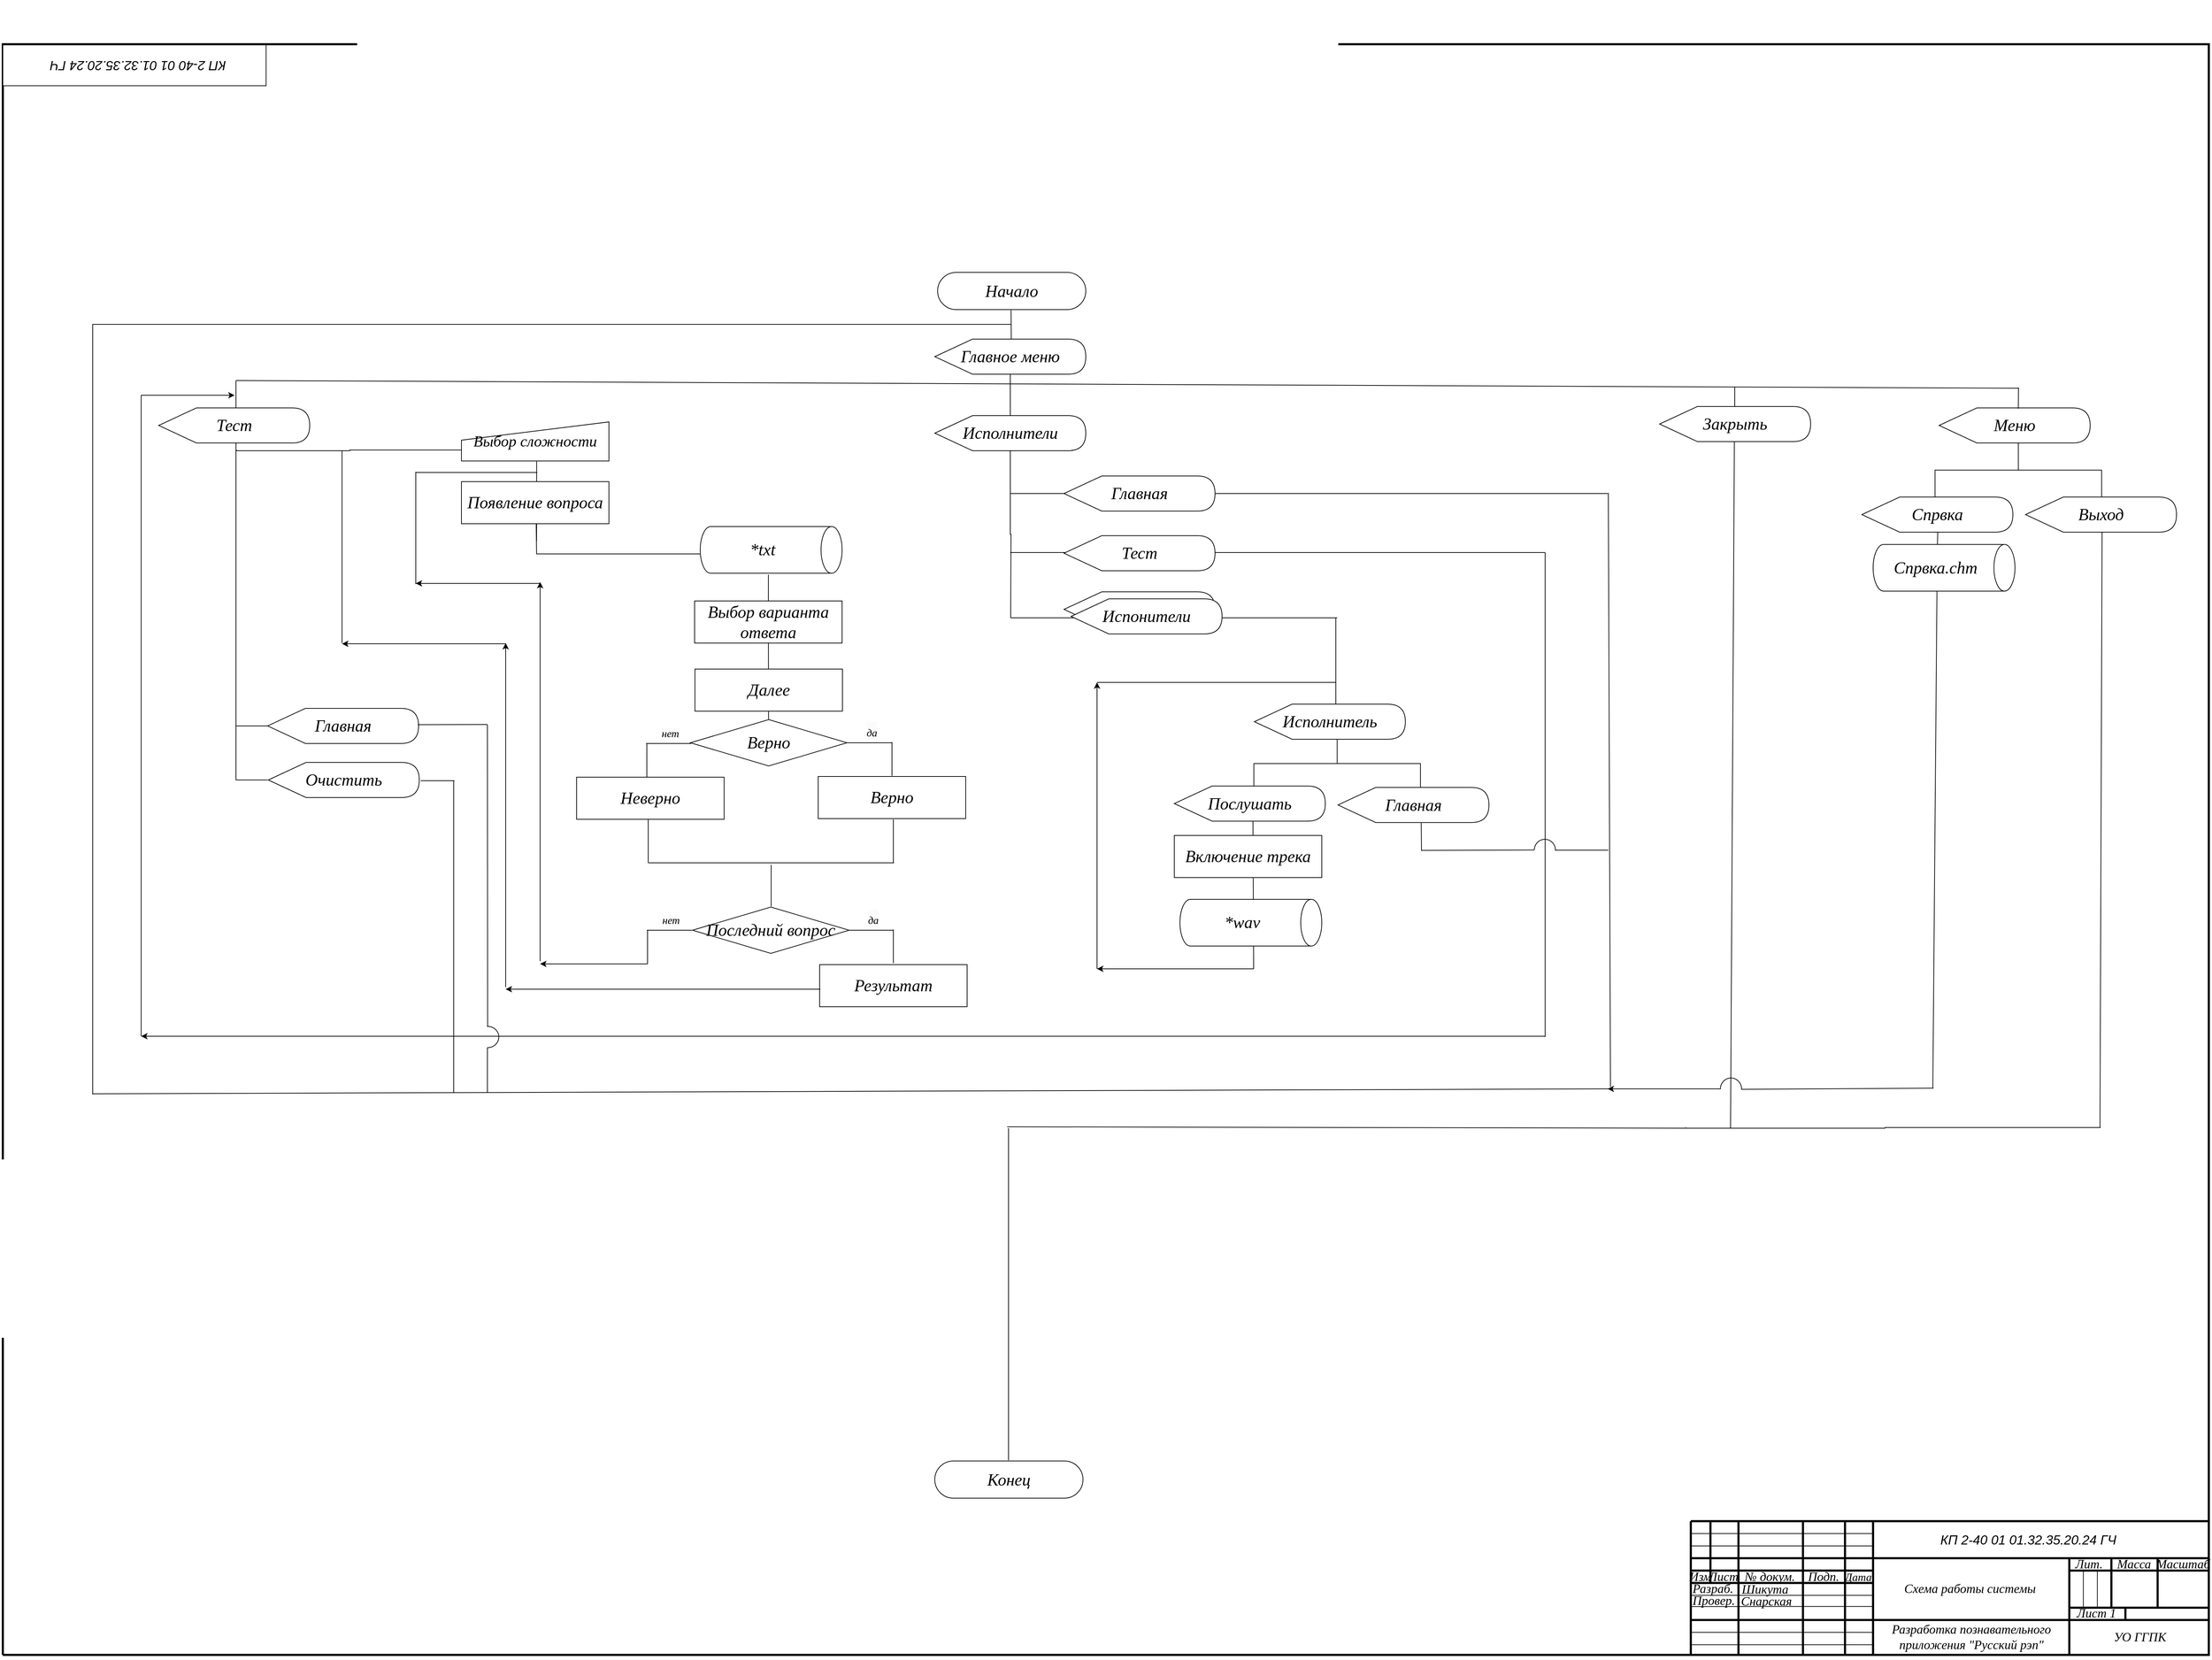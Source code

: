 <mxfile version="24.5.3" type="device">
  <diagram name="Страница 1" id="1plvhb7hx2kgDdJOEgR3">
    <mxGraphModel dx="3700" dy="6532" grid="0" gridSize="10" guides="1" tooltips="1" connect="0" arrows="1" fold="1" page="1" pageScale="1" pageWidth="3300" pageHeight="2339" math="0" shadow="0">
      <root>
        <mxCell id="0" />
        <mxCell id="1" parent="0" />
        <mxCell id="yeEW5Ll0HFFOhCrdfBWF-1" value="" style="verticalAlign=middle;align=center;vsdxID=1;fillColor=none;gradientColor=none;shape=stencil(nZBLDoAgDERP0z3SIyjew0SURgSD+Lu9kMZoXLhwN9O+tukAlrNpJg1SzDH4QW/URgNYgZTkjA4UkwJUgGXng+6DX1zLfmoymdXo17xh5zmRJ6Q42BWCfc2oJfdAr+Yv+AP9Cb7OJ3H/2JG1HNGz/84klThPVCc=);strokeColor=#000000;strokeWidth=3;labelBackgroundColor=none;rounded=0;html=1;whiteSpace=wrap;direction=east;fontFamily=Times New Roman;fontSize=18;rotation=0;movable=1;resizable=1;rotatable=1;deletable=1;editable=1;locked=0;connectable=1;" parent="1" vertex="1">
          <mxGeometry x="3427.035" y="12.996" width="3140.913" height="2294.204" as="geometry" />
        </mxCell>
        <mxCell id="L-gB70TxjbNbzH-Bw20X-107" value="" style="verticalLabelPosition=bottom;verticalAlign=top;html=1;shape=mxgraph.basic.arc;startAngle=0.252;endAngle=0.756;rotation=90;direction=south;strokeWidth=1;" parent="1" vertex="1">
          <mxGeometry x="5607" y="1146" width="31.23" height="30.2" as="geometry" />
        </mxCell>
        <mxCell id="L-gB70TxjbNbzH-Bw20X-108" value="" style="endArrow=none;html=1;rounded=0;fontFamily=Helvetica;fontSize=12;fontColor=default;resizable=1;exitX=0.556;exitY=1.032;exitDx=0;exitDy=0;exitPerimeter=0;" parent="1" edge="1">
          <mxGeometry width="50" height="50" relative="1" as="geometry">
            <mxPoint x="5446.54" y="1122.22" as="sourcePoint" />
            <mxPoint x="5447" y="1162" as="targetPoint" />
          </mxGeometry>
        </mxCell>
        <mxCell id="L-gB70TxjbNbzH-Bw20X-100" value="" style="endArrow=none;html=1;rounded=0;fontFamily=Helvetica;fontSize=12;fontColor=default;resizable=1;" parent="1" edge="1">
          <mxGeometry width="50" height="50" relative="1" as="geometry">
            <mxPoint x="5208" y="1330" as="sourcePoint" />
            <mxPoint x="5207" y="1120" as="targetPoint" />
          </mxGeometry>
        </mxCell>
        <mxCell id="L-gB70TxjbNbzH-Bw20X-98" value="" style="endArrow=none;html=1;rounded=0;fontFamily=Helvetica;fontSize=12;fontColor=default;resizable=1;" parent="1" edge="1">
          <mxGeometry width="50" height="50" relative="1" as="geometry">
            <mxPoint x="5325" y="999" as="sourcePoint" />
            <mxPoint x="5325" y="830" as="targetPoint" />
          </mxGeometry>
        </mxCell>
        <mxCell id="M2fhNpQBCmosjPJaxfH--2" value="" style="group;rotation=0;movable=1;resizable=1;rotatable=1;deletable=1;editable=1;locked=0;connectable=1;fontFamily=Isocpeur;fontSource=https%3A%2F%2Ffonts.googleapis.com%2Fcss%3Ffamily%3DIsocpeur;" parent="1" vertex="1" connectable="0">
          <mxGeometry x="5826.422" y="2104.436" width="743.526" height="208.564" as="geometry" />
        </mxCell>
        <mxCell id="M2fhNpQBCmosjPJaxfH--3" style="vsdxID=2;edgeStyle=none;startArrow=none;endArrow=none;startSize=5;endSize=5;strokeWidth=3;strokeColor=#000000;spacingTop=0;spacingBottom=0;spacingLeft=0;spacingRight=0;verticalAlign=middle;html=1;labelBackgroundColor=none;rounded=0;fontFamily=Times New Roman;fontSize=18;movable=1;resizable=1;rotatable=1;deletable=1;editable=1;locked=0;connectable=1;" parent="M2fhNpQBCmosjPJaxfH--2" edge="1">
          <mxGeometry as="geometry">
            <Array as="points" />
            <mxPoint x="3.992" y="202.404" as="sourcePoint" />
            <mxPoint x="3.992" y="12.32" as="targetPoint" />
          </mxGeometry>
        </mxCell>
        <mxCell id="M2fhNpQBCmosjPJaxfH--4" style="vsdxID=3;edgeStyle=none;startArrow=none;endArrow=none;startSize=5;endSize=5;strokeWidth=3;strokeColor=#000000;spacingTop=0;spacingBottom=0;spacingLeft=0;spacingRight=0;verticalAlign=middle;html=1;labelBackgroundColor=none;rounded=0;fontFamily=Times New Roman;fontSize=18;movable=1;resizable=1;rotatable=1;deletable=1;editable=1;locked=0;connectable=1;" parent="M2fhNpQBCmosjPJaxfH--2" edge="1">
          <mxGeometry as="geometry">
            <mxPoint as="offset" />
            <Array as="points" />
            <mxPoint x="3.992" y="12.32" as="sourcePoint" />
            <mxPoint x="742.528" y="12.32" as="targetPoint" />
          </mxGeometry>
        </mxCell>
        <mxCell id="M2fhNpQBCmosjPJaxfH--5" style="vsdxID=4;edgeStyle=none;startArrow=none;endArrow=none;startSize=5;endSize=5;strokeWidth=3;strokeColor=#000000;spacingTop=0;spacingBottom=0;spacingLeft=0;spacingRight=0;verticalAlign=middle;html=1;labelBackgroundColor=none;rounded=0;fontFamily=Times New Roman;fontSize=18;movable=1;resizable=1;rotatable=1;deletable=1;editable=1;locked=0;connectable=1;" parent="M2fhNpQBCmosjPJaxfH--2" edge="1">
          <mxGeometry as="geometry">
            <mxPoint as="offset" />
            <Array as="points" />
            <mxPoint x="3.992" y="65.121" as="sourcePoint" />
            <mxPoint x="742.528" y="65.121" as="targetPoint" />
          </mxGeometry>
        </mxCell>
        <mxCell id="M2fhNpQBCmosjPJaxfH--6" value="" style="vsdxID=5;edgeStyle=none;startArrow=none;endArrow=none;startSize=5;endSize=5;strokeWidth=3;strokeColor=#000000;spacingTop=0;spacingBottom=0;spacingLeft=0;spacingRight=0;verticalAlign=middle;html=1;labelBackgroundColor=none;rounded=0;align=center;fontFamily=Times New Roman;fontSize=18;movable=1;resizable=1;rotatable=1;deletable=1;editable=1;locked=0;connectable=1;" parent="M2fhNpQBCmosjPJaxfH--2" edge="1">
          <mxGeometry as="geometry">
            <mxPoint as="offset" />
            <Array as="points" />
            <mxPoint x="3.992" y="153.123" as="sourcePoint" />
            <mxPoint x="742.528" y="153.123" as="targetPoint" />
          </mxGeometry>
        </mxCell>
        <mxCell id="M2fhNpQBCmosjPJaxfH--7" style="vsdxID=6;edgeStyle=none;startArrow=none;endArrow=none;startSize=5;endSize=5;strokeWidth=3;strokeColor=#000000;spacingTop=0;spacingBottom=0;spacingLeft=0;spacingRight=0;verticalAlign=middle;html=1;labelBackgroundColor=none;rounded=0;fontFamily=Times New Roman;fontSize=18;movable=1;resizable=1;rotatable=1;deletable=1;editable=1;locked=0;connectable=1;" parent="M2fhNpQBCmosjPJaxfH--2" edge="1">
          <mxGeometry as="geometry">
            <Array as="points" />
            <mxPoint x="71.858" y="202.404" as="sourcePoint" />
            <mxPoint x="71.858" y="12.32" as="targetPoint" />
          </mxGeometry>
        </mxCell>
        <mxCell id="M2fhNpQBCmosjPJaxfH--8" style="vsdxID=7;edgeStyle=none;startArrow=none;endArrow=none;startSize=5;endSize=5;strokeWidth=3;strokeColor=#000000;spacingTop=0;spacingBottom=0;spacingLeft=0;spacingRight=0;verticalAlign=middle;html=1;labelBackgroundColor=none;rounded=0;fontFamily=Times New Roman;fontSize=18;movable=1;resizable=1;rotatable=1;deletable=1;editable=1;locked=0;connectable=1;" parent="M2fhNpQBCmosjPJaxfH--2" edge="1">
          <mxGeometry as="geometry">
            <Array as="points" />
            <mxPoint x="163.676" y="202.404" as="sourcePoint" />
            <mxPoint x="163.676" y="12.32" as="targetPoint" />
          </mxGeometry>
        </mxCell>
        <mxCell id="M2fhNpQBCmosjPJaxfH--9" style="vsdxID=8;edgeStyle=none;startArrow=none;endArrow=none;startSize=5;endSize=5;strokeWidth=3;strokeColor=#000000;spacingTop=0;spacingBottom=0;spacingLeft=0;spacingRight=0;verticalAlign=middle;html=1;labelBackgroundColor=none;rounded=0;fontFamily=Times New Roman;fontSize=18;movable=1;resizable=1;rotatable=1;deletable=1;editable=1;locked=0;connectable=1;" parent="M2fhNpQBCmosjPJaxfH--2" edge="1">
          <mxGeometry as="geometry">
            <Array as="points" />
            <mxPoint x="223.557" y="202.404" as="sourcePoint" />
            <mxPoint x="223.557" y="12.32" as="targetPoint" />
          </mxGeometry>
        </mxCell>
        <mxCell id="M2fhNpQBCmosjPJaxfH--10" style="vsdxID=9;edgeStyle=none;startArrow=none;endArrow=none;startSize=5;endSize=5;strokeWidth=3;strokeColor=#000000;spacingTop=0;spacingBottom=0;spacingLeft=0;spacingRight=0;verticalAlign=middle;html=1;labelBackgroundColor=none;rounded=0;fontFamily=Times New Roman;fontSize=18;movable=1;resizable=1;rotatable=1;deletable=1;editable=1;locked=0;connectable=1;" parent="M2fhNpQBCmosjPJaxfH--2" edge="1">
          <mxGeometry as="geometry">
            <Array as="points" />
            <mxPoint x="263.478" y="202.404" as="sourcePoint" />
            <mxPoint x="263.478" y="12.32" as="targetPoint" />
          </mxGeometry>
        </mxCell>
        <mxCell id="M2fhNpQBCmosjPJaxfH--11" style="vsdxID=10;edgeStyle=none;startArrow=none;endArrow=none;startSize=5;endSize=5;strokeWidth=3;strokeColor=#000000;spacingTop=0;spacingBottom=0;spacingLeft=0;spacingRight=0;verticalAlign=middle;html=1;labelBackgroundColor=none;rounded=0;fontFamily=Times New Roman;fontSize=18;movable=1;resizable=1;rotatable=1;deletable=1;editable=1;locked=0;connectable=1;" parent="M2fhNpQBCmosjPJaxfH--2" edge="1">
          <mxGeometry as="geometry">
            <Array as="points" />
            <mxPoint x="542.924" y="202.404" as="sourcePoint" />
            <mxPoint x="542.924" y="65.121" as="targetPoint" />
          </mxGeometry>
        </mxCell>
        <mxCell id="M2fhNpQBCmosjPJaxfH--12" style="vsdxID=11;edgeStyle=none;startArrow=none;endArrow=none;startSize=5;endSize=5;strokeColor=#000000;spacingTop=0;spacingBottom=0;spacingLeft=0;spacingRight=0;verticalAlign=middle;html=1;labelBackgroundColor=none;rounded=0;fontFamily=Times New Roman;fontSize=18;movable=1;resizable=1;rotatable=1;deletable=1;editable=1;locked=0;connectable=1;" parent="M2fhNpQBCmosjPJaxfH--2" edge="1">
          <mxGeometry as="geometry">
            <Array as="points" />
            <mxPoint x="3.992" y="188.324" as="sourcePoint" />
            <mxPoint x="263.478" y="188.324" as="targetPoint" />
          </mxGeometry>
        </mxCell>
        <mxCell id="M2fhNpQBCmosjPJaxfH--13" style="vsdxID=12;edgeStyle=none;startArrow=none;endArrow=none;startSize=5;endSize=5;strokeColor=#000000;spacingTop=0;spacingBottom=0;spacingLeft=0;spacingRight=0;verticalAlign=middle;html=1;labelBackgroundColor=none;rounded=0;fontFamily=Times New Roman;fontSize=18;movable=1;resizable=1;rotatable=1;deletable=1;editable=1;locked=0;connectable=1;" parent="M2fhNpQBCmosjPJaxfH--2" edge="1">
          <mxGeometry as="geometry">
            <Array as="points" />
            <mxPoint x="3.992" y="170.723" as="sourcePoint" />
            <mxPoint x="263.478" y="170.723" as="targetPoint" />
          </mxGeometry>
        </mxCell>
        <mxCell id="M2fhNpQBCmosjPJaxfH--14" style="vsdxID=13;edgeStyle=none;startArrow=none;endArrow=none;startSize=5;endSize=5;strokeColor=#000000;spacingTop=0;spacingBottom=0;spacingLeft=0;spacingRight=0;verticalAlign=middle;html=1;labelBackgroundColor=none;rounded=0;entryX=-0.001;entryY=0.789;entryDx=0;entryDy=0;entryPerimeter=0;exitX=-0.001;exitY=0.789;exitDx=0;exitDy=0;exitPerimeter=0;fontFamily=Times New Roman;fontSize=18;movable=1;resizable=1;rotatable=1;deletable=1;editable=1;locked=0;connectable=1;" parent="M2fhNpQBCmosjPJaxfH--2" edge="1">
          <mxGeometry as="geometry">
            <Array as="points" />
            <mxPoint x="4.99" y="133.883" as="sourcePoint" />
            <mxPoint x="262.201" y="133.843" as="targetPoint" />
          </mxGeometry>
        </mxCell>
        <mxCell id="M2fhNpQBCmosjPJaxfH--15" style="vsdxID=14;edgeStyle=none;startArrow=none;endArrow=none;startSize=5;endSize=5;strokeColor=#000000;spacingTop=0;spacingBottom=0;spacingLeft=0;spacingRight=0;verticalAlign=middle;html=1;labelBackgroundColor=none;rounded=0;fontFamily=Times New Roman;fontSize=18;movable=1;resizable=1;rotatable=1;deletable=1;editable=1;locked=0;connectable=1;" parent="M2fhNpQBCmosjPJaxfH--2" edge="1">
          <mxGeometry as="geometry">
            <Array as="points" />
            <mxPoint x="3.992" y="117.922" as="sourcePoint" />
            <mxPoint x="263.478" y="117.922" as="targetPoint" />
          </mxGeometry>
        </mxCell>
        <mxCell id="M2fhNpQBCmosjPJaxfH--16" style="vsdxID=15;edgeStyle=none;startArrow=none;endArrow=none;startSize=5;endSize=5;strokeWidth=3;strokeColor=#000000;spacingTop=0;spacingBottom=0;spacingLeft=0;spacingRight=0;verticalAlign=middle;html=1;labelBackgroundColor=none;rounded=0;fontFamily=Times New Roman;fontSize=18;movable=1;resizable=1;rotatable=1;deletable=1;editable=1;locked=0;connectable=1;" parent="M2fhNpQBCmosjPJaxfH--2" edge="1">
          <mxGeometry as="geometry">
            <Array as="points" />
            <mxPoint x="3.992" y="100.322" as="sourcePoint" />
            <mxPoint x="263.478" y="100.322" as="targetPoint" />
          </mxGeometry>
        </mxCell>
        <mxCell id="M2fhNpQBCmosjPJaxfH--17" style="vsdxID=16;edgeStyle=none;startArrow=none;endArrow=none;startSize=5;endSize=5;strokeWidth=3;strokeColor=#000000;spacingTop=0;spacingBottom=0;spacingLeft=0;spacingRight=0;verticalAlign=middle;html=1;labelBackgroundColor=none;rounded=0;fontFamily=Times New Roman;fontSize=18;movable=1;resizable=1;rotatable=1;deletable=1;editable=1;locked=0;connectable=1;" parent="M2fhNpQBCmosjPJaxfH--2" edge="1">
          <mxGeometry as="geometry">
            <Array as="points" />
            <mxPoint x="3.992" y="82.722" as="sourcePoint" />
            <mxPoint x="263.478" y="82.722" as="targetPoint" />
          </mxGeometry>
        </mxCell>
        <mxCell id="M2fhNpQBCmosjPJaxfH--18" style="vsdxID=17;edgeStyle=none;startArrow=none;endArrow=none;startSize=5;endSize=5;strokeColor=#000000;spacingTop=0;spacingBottom=0;spacingLeft=0;spacingRight=0;verticalAlign=middle;html=1;labelBackgroundColor=none;rounded=0;fontFamily=Times New Roman;fontSize=18;movable=1;resizable=1;rotatable=1;deletable=1;editable=1;locked=0;connectable=1;" parent="M2fhNpQBCmosjPJaxfH--2" edge="1">
          <mxGeometry as="geometry">
            <Array as="points" />
            <mxPoint x="3.992" y="47.521" as="sourcePoint" />
            <mxPoint x="263.478" y="47.521" as="targetPoint" />
          </mxGeometry>
        </mxCell>
        <mxCell id="M2fhNpQBCmosjPJaxfH--19" style="vsdxID=18;edgeStyle=none;startArrow=none;endArrow=none;startSize=5;endSize=5;strokeColor=#000000;spacingTop=0;spacingBottom=0;spacingLeft=0;spacingRight=0;verticalAlign=middle;html=1;labelBackgroundColor=none;rounded=0;fontFamily=Times New Roman;fontSize=18;movable=1;resizable=1;rotatable=1;deletable=1;editable=1;locked=0;connectable=1;" parent="M2fhNpQBCmosjPJaxfH--2" edge="1">
          <mxGeometry as="geometry">
            <Array as="points" />
            <mxPoint x="3.992" y="29.921" as="sourcePoint" />
            <mxPoint x="263.478" y="29.921" as="targetPoint" />
          </mxGeometry>
        </mxCell>
        <mxCell id="M2fhNpQBCmosjPJaxfH--20" style="vsdxID=19;edgeStyle=none;startArrow=none;endArrow=none;startSize=5;endSize=5;strokeWidth=3;strokeColor=#000000;spacingTop=0;spacingBottom=0;spacingLeft=0;spacingRight=0;verticalAlign=middle;html=1;labelBackgroundColor=none;rounded=0;fontFamily=Times New Roman;fontSize=18;movable=1;resizable=1;rotatable=1;deletable=1;editable=1;locked=0;connectable=1;" parent="M2fhNpQBCmosjPJaxfH--2" edge="1">
          <mxGeometry as="geometry">
            <Array as="points" />
            <mxPoint x="31.937" y="12.32" as="sourcePoint" />
            <mxPoint x="31.937" y="100.322" as="targetPoint" />
          </mxGeometry>
        </mxCell>
        <mxCell id="M2fhNpQBCmosjPJaxfH--21" style="vsdxID=20;edgeStyle=none;startArrow=none;endArrow=none;startSize=5;endSize=5;strokeWidth=3;strokeColor=#000000;spacingTop=0;spacingBottom=0;spacingLeft=0;spacingRight=0;verticalAlign=middle;html=1;labelBackgroundColor=none;rounded=0;fontFamily=Times New Roman;fontSize=18;movable=1;resizable=1;rotatable=1;deletable=1;editable=1;locked=0;connectable=1;" parent="M2fhNpQBCmosjPJaxfH--2" edge="1">
          <mxGeometry as="geometry">
            <mxPoint as="offset" />
            <Array as="points" />
            <mxPoint x="542.924" y="135.523" as="sourcePoint" />
            <mxPoint x="742.528" y="135.523" as="targetPoint" />
          </mxGeometry>
        </mxCell>
        <mxCell id="M2fhNpQBCmosjPJaxfH--22" style="vsdxID=21;edgeStyle=none;startArrow=none;endArrow=none;startSize=5;endSize=5;strokeWidth=3;strokeColor=#000000;spacingTop=0;spacingBottom=0;spacingLeft=0;spacingRight=0;verticalAlign=middle;html=1;labelBackgroundColor=none;rounded=0;fontFamily=Times New Roman;fontSize=18;movable=1;resizable=1;rotatable=1;deletable=1;editable=1;locked=0;connectable=1;" parent="M2fhNpQBCmosjPJaxfH--2" edge="1">
          <mxGeometry as="geometry">
            <mxPoint as="offset" />
            <Array as="points" />
            <mxPoint x="542.924" y="82.722" as="sourcePoint" />
            <mxPoint x="742.528" y="82.722" as="targetPoint" />
          </mxGeometry>
        </mxCell>
        <mxCell id="M2fhNpQBCmosjPJaxfH--23" style="vsdxID=22;edgeStyle=none;startArrow=none;endArrow=none;startSize=5;endSize=5;strokeColor=#000000;spacingTop=0;spacingBottom=0;spacingLeft=0;spacingRight=0;verticalAlign=middle;html=1;labelBackgroundColor=none;rounded=0;fontFamily=Times New Roman;fontSize=18;movable=1;resizable=1;rotatable=1;deletable=1;editable=1;locked=0;connectable=1;" parent="M2fhNpQBCmosjPJaxfH--2" edge="1">
          <mxGeometry as="geometry">
            <Array as="points" />
            <mxPoint x="562.884" y="82.722" as="sourcePoint" />
            <mxPoint x="562.884" y="135.523" as="targetPoint" />
          </mxGeometry>
        </mxCell>
        <mxCell id="M2fhNpQBCmosjPJaxfH--24" style="vsdxID=23;edgeStyle=none;startArrow=none;endArrow=none;startSize=5;endSize=5;strokeColor=#000000;spacingTop=0;spacingBottom=0;spacingLeft=0;spacingRight=0;verticalAlign=middle;html=1;labelBackgroundColor=none;rounded=0;fontFamily=Times New Roman;fontSize=18;movable=1;resizable=1;rotatable=1;deletable=1;editable=1;locked=0;connectable=1;" parent="M2fhNpQBCmosjPJaxfH--2" edge="1">
          <mxGeometry as="geometry">
            <Array as="points" />
            <mxPoint x="582.845" y="82.722" as="sourcePoint" />
            <mxPoint x="582.845" y="135.523" as="targetPoint" />
          </mxGeometry>
        </mxCell>
        <mxCell id="M2fhNpQBCmosjPJaxfH--25" style="vsdxID=24;edgeStyle=none;startArrow=none;endArrow=none;startSize=5;endSize=5;strokeWidth=3;strokeColor=#000000;spacingTop=0;spacingBottom=0;spacingLeft=0;spacingRight=0;verticalAlign=middle;html=1;labelBackgroundColor=none;rounded=0;fontFamily=Times New Roman;fontSize=18;movable=1;resizable=1;rotatable=1;deletable=1;editable=1;locked=0;connectable=1;" parent="M2fhNpQBCmosjPJaxfH--2" edge="1">
          <mxGeometry as="geometry">
            <Array as="points" />
            <mxPoint x="602.805" y="65.121" as="sourcePoint" />
            <mxPoint x="602.805" y="135.523" as="targetPoint" />
          </mxGeometry>
        </mxCell>
        <mxCell id="M2fhNpQBCmosjPJaxfH--26" style="vsdxID=25;edgeStyle=none;startArrow=none;endArrow=none;startSize=5;endSize=5;strokeWidth=3;strokeColor=#000000;spacingTop=0;spacingBottom=0;spacingLeft=0;spacingRight=0;verticalAlign=middle;html=1;labelBackgroundColor=none;rounded=0;fontFamily=Times New Roman;fontSize=18;movable=1;resizable=1;rotatable=1;deletable=1;editable=1;locked=0;connectable=1;" parent="M2fhNpQBCmosjPJaxfH--2" edge="1">
          <mxGeometry as="geometry">
            <Array as="points" />
            <mxPoint x="668.675" y="65.121" as="sourcePoint" />
            <mxPoint x="668.675" y="135.523" as="targetPoint" />
          </mxGeometry>
        </mxCell>
        <mxCell id="M2fhNpQBCmosjPJaxfH--27" style="vsdxID=26;edgeStyle=none;startArrow=none;endArrow=none;startSize=5;endSize=5;strokeWidth=3;strokeColor=#000000;spacingTop=0;spacingBottom=0;spacingLeft=0;spacingRight=0;verticalAlign=middle;html=1;labelBackgroundColor=none;rounded=0;fontFamily=Times New Roman;fontSize=18;movable=1;resizable=1;rotatable=1;deletable=1;editable=1;locked=0;connectable=1;" parent="M2fhNpQBCmosjPJaxfH--2" edge="1">
          <mxGeometry as="geometry">
            <Array as="points" />
            <mxPoint x="622.766" y="135.523" as="sourcePoint" />
            <mxPoint x="622.766" y="153.123" as="targetPoint" />
          </mxGeometry>
        </mxCell>
        <mxCell id="M2fhNpQBCmosjPJaxfH--28" value="&lt;p style=&quot;margin: 0px; text-indent: 0px; direction: ltr; font-size: 18px;&quot;&gt;&lt;font style=&quot;font-size: 18px; color: rgb(0, 0, 0); direction: ltr; letter-spacing: 0px; line-height: 120%; opacity: 1;&quot;&gt;&lt;i style=&quot;font-size: 18px;&quot;&gt;&lt;br style=&quot;font-size: 18px;&quot;&gt;&lt;/i&gt;&lt;/font&gt;&lt;/p&gt;" style="verticalAlign=middle;align=left;vsdxID=27;fillColor=none;gradientColor=none;strokeColor=none;labelBackgroundColor=none;rounded=0;html=1;whiteSpace=wrap;direction=east;fontFamily=Times New Roman;fontSize=18;rotation=0;movable=1;resizable=1;rotatable=1;deletable=1;editable=1;locked=0;connectable=1;" parent="M2fhNpQBCmosjPJaxfH--2" vertex="1">
          <mxGeometry x="0.998" y="171.603" width="78.844" height="16.72" as="geometry" />
        </mxCell>
        <mxCell id="M2fhNpQBCmosjPJaxfH--29" value="&lt;p style=&quot;margin: 0px; text-indent: 0px; direction: ltr; font-size: 18px;&quot;&gt;&lt;font style=&quot;font-size: 18px; color: rgb(0, 0, 0); direction: ltr; letter-spacing: 0px; line-height: 120%; opacity: 1;&quot;&gt;&lt;i style=&quot;font-size: 18px;&quot;&gt;&lt;br style=&quot;font-size: 18px;&quot;&gt;&lt;/i&gt;&lt;/font&gt;&lt;/p&gt;" style="verticalAlign=middle;align=left;vsdxID=28;fillColor=none;gradientColor=none;strokeColor=none;labelBackgroundColor=none;rounded=0;html=1;whiteSpace=wrap;direction=east;fontFamily=Times New Roman;fontSize=18;rotation=0;movable=1;resizable=1;rotatable=1;deletable=1;editable=1;locked=0;connectable=1;" parent="M2fhNpQBCmosjPJaxfH--2" vertex="1">
          <mxGeometry x="0.998" y="188.324" width="64.871" height="16.72" as="geometry" />
        </mxCell>
        <mxCell id="M2fhNpQBCmosjPJaxfH--30" value="&lt;p style=&quot;margin: 0px; text-indent: 0px; direction: ltr; font-size: 18px;&quot;&gt;&lt;font style=&quot;font-size: 18px; color: rgb(0, 0, 0); direction: ltr; letter-spacing: 0px; line-height: 120%; opacity: 1;&quot;&gt;&lt;i style=&quot;font-size: 18px;&quot;&gt;&lt;br style=&quot;font-size: 18px;&quot;&gt;&lt;/i&gt;&lt;/font&gt;&lt;/p&gt;" style="verticalAlign=middle;align=left;vsdxID=29;fillColor=none;gradientColor=none;strokeColor=none;labelBackgroundColor=none;rounded=0;html=1;whiteSpace=wrap;direction=east;fontFamily=Times New Roman;fontSize=18;rotation=0;movable=1;resizable=1;rotatable=1;deletable=1;editable=1;locked=0;connectable=1;" parent="M2fhNpQBCmosjPJaxfH--2" vertex="1">
          <mxGeometry y="134.643" width="75.85" height="15.84" as="geometry" />
        </mxCell>
        <mxCell id="M2fhNpQBCmosjPJaxfH--31" value="&lt;p style=&quot;margin: 0px; text-indent: 0px; direction: ltr; font-size: 18px;&quot;&gt;&lt;font style=&quot;font-size: 18px; color: rgb(0, 0, 0); direction: ltr; letter-spacing: 0px; line-height: 120%; opacity: 1;&quot;&gt;&lt;i style=&quot;font-size: 18px;&quot;&gt;Провер.&lt;br style=&quot;font-size: 18px;&quot;&gt;&lt;/i&gt;&lt;/font&gt;&lt;/p&gt;" style="verticalAlign=middle;align=left;vsdxID=30;fillColor=none;gradientColor=none;strokeColor=none;labelBackgroundColor=none;rounded=0;html=1;whiteSpace=wrap;direction=east;fontFamily=Isocpeur;fontSize=18;rotation=0;movable=1;resizable=1;rotatable=1;deletable=1;editable=1;locked=0;connectable=1;fontSource=https%3A%2F%2Ffonts.googleapis.com%2Fcss%3Ffamily%3DIsocpeur;" parent="M2fhNpQBCmosjPJaxfH--2" vertex="1">
          <mxGeometry x="4.99" y="116.922" width="68.864" height="16.72" as="geometry" />
        </mxCell>
        <mxCell id="M2fhNpQBCmosjPJaxfH--32" value="&lt;p style=&quot;margin: 0px; text-indent: 0px; direction: ltr; font-size: 18px;&quot;&gt;&lt;font style=&quot;font-size: 18px; color: rgb(0, 0, 0); direction: ltr; letter-spacing: 0px; line-height: 120%; opacity: 1;&quot;&gt;&lt;i style=&quot;font-size: 18px;&quot;&gt;Разраб.&lt;br style=&quot;font-size: 18px;&quot;&gt;&lt;/i&gt;&lt;/font&gt;&lt;/p&gt;" style="verticalAlign=middle;align=left;vsdxID=31;fillColor=none;gradientColor=none;strokeColor=none;labelBackgroundColor=none;rounded=0;html=1;whiteSpace=wrap;direction=east;fontFamily=Isocpeur;fontSize=18;rotation=0;movable=1;resizable=1;rotatable=1;deletable=1;editable=1;locked=0;connectable=1;fontSource=https%3A%2F%2Ffonts.googleapis.com%2Fcss%3Ffamily%3DIsocpeur;" parent="M2fhNpQBCmosjPJaxfH--2" vertex="1">
          <mxGeometry x="4.99" y="101.202" width="68.864" height="14.96" as="geometry" />
        </mxCell>
        <mxCell id="M2fhNpQBCmosjPJaxfH--33" value="&lt;p style=&quot;margin: 0px; text-indent: 0px; direction: ltr; font-size: 18px;&quot;&gt;&lt;font style=&quot;font-size: 18px; color: rgb(0, 0, 0); direction: ltr; letter-spacing: 0px; line-height: 120%; opacity: 1;&quot;&gt;&lt;i style=&quot;font-size: 18px;&quot;&gt;Изм&lt;br style=&quot;font-size: 18px;&quot;&gt;&lt;/i&gt;&lt;/font&gt;&lt;/p&gt;" style="verticalAlign=middle;align=center;vsdxID=32;fillColor=none;gradientColor=none;strokeColor=none;labelBackgroundColor=none;rounded=0;html=1;whiteSpace=wrap;direction=east;fontFamily=Isocpeur;fontSize=18;rotation=0;movable=1;resizable=1;rotatable=1;deletable=1;editable=1;locked=0;connectable=1;fontSource=https%3A%2F%2Ffonts.googleapis.com%2Fcss%3Ffamily%3DIsocpeur;" parent="M2fhNpQBCmosjPJaxfH--2" vertex="1">
          <mxGeometry y="83.602" width="35.929" height="14.96" as="geometry" />
        </mxCell>
        <mxCell id="M2fhNpQBCmosjPJaxfH--34" value="&lt;p style=&quot;margin: 0px; text-indent: 0px; direction: ltr; font-size: 18px;&quot;&gt;&lt;font style=&quot;font-size: 18px; color: rgb(0, 0, 0); direction: ltr; letter-spacing: 0px; line-height: 120%; opacity: 1;&quot;&gt;&lt;i style=&quot;font-size: 18px;&quot;&gt;Лист&lt;br style=&quot;font-size: 18px;&quot;&gt;&lt;/i&gt;&lt;/font&gt;&lt;/p&gt;" style="verticalAlign=middle;align=center;vsdxID=33;fillColor=none;gradientColor=none;strokeColor=none;labelBackgroundColor=none;rounded=0;html=1;whiteSpace=wrap;direction=east;fontFamily=Isocpeur;fontSize=18;rotation=0;movable=1;resizable=1;rotatable=1;deletable=1;editable=1;locked=0;connectable=1;fontSource=https%3A%2F%2Ffonts.googleapis.com%2Fcss%3Ffamily%3DIsocpeur;" parent="M2fhNpQBCmosjPJaxfH--2" vertex="1">
          <mxGeometry x="29.941" y="83.602" width="41.917" height="14.96" as="geometry" />
        </mxCell>
        <mxCell id="M2fhNpQBCmosjPJaxfH--35" value="&lt;p style=&quot;margin: 0px; text-indent: 0px; direction: ltr; font-size: 18px;&quot;&gt;&lt;font style=&quot;font-size: 18px; color: rgb(0, 0, 0); direction: ltr; letter-spacing: 0px; line-height: 120%; opacity: 1;&quot;&gt;&lt;i style=&quot;font-size: 18px;&quot;&gt;№ докум.&lt;br style=&quot;font-size: 18px;&quot;&gt;&lt;/i&gt;&lt;/font&gt;&lt;/p&gt;" style="verticalAlign=middle;align=center;vsdxID=34;fillColor=none;gradientColor=none;strokeColor=none;labelBackgroundColor=none;rounded=0;html=1;whiteSpace=wrap;direction=east;fontFamily=Isocpeur;fontSize=18;rotation=0;movable=1;resizable=1;rotatable=1;deletable=1;editable=1;locked=0;connectable=1;fontSource=https%3A%2F%2Ffonts.googleapis.com%2Fcss%3Ffamily%3DIsocpeur;" parent="M2fhNpQBCmosjPJaxfH--2" vertex="1">
          <mxGeometry x="72.856" y="83.602" width="87.826" height="14.96" as="geometry" />
        </mxCell>
        <mxCell id="M2fhNpQBCmosjPJaxfH--36" value="&lt;p style=&quot;margin: 0px; text-indent: 0px; direction: ltr; font-size: 18px;&quot;&gt;&lt;font style=&quot;font-size: 18px; color: rgb(0, 0, 0); direction: ltr; letter-spacing: 0px; line-height: 120%; opacity: 1;&quot;&gt;&lt;i style=&quot;font-size: 18px;&quot;&gt;Подп.&lt;br style=&quot;font-size: 18px;&quot;&gt;&lt;/i&gt;&lt;/font&gt;&lt;/p&gt;" style="verticalAlign=middle;align=center;vsdxID=35;fillColor=none;gradientColor=none;strokeColor=none;labelBackgroundColor=none;rounded=0;html=1;whiteSpace=wrap;direction=east;fontFamily=Isocpeur;fontSize=18;rotation=0;movable=1;resizable=1;rotatable=1;deletable=1;editable=1;locked=0;connectable=1;fontSource=https%3A%2F%2Ffonts.googleapis.com%2Fcss%3Ffamily%3DIsocpeur;" parent="M2fhNpQBCmosjPJaxfH--2" vertex="1">
          <mxGeometry x="164.674" y="83.602" width="56.887" height="14.96" as="geometry" />
        </mxCell>
        <mxCell id="M2fhNpQBCmosjPJaxfH--37" value="&lt;p style=&quot;margin: 0px ; text-indent: 0px ; direction: ltr&quot;&gt;&lt;font style=&quot;color: rgb(0 , 0 , 0) ; direction: ltr ; letter-spacing: 0px ; line-height: 120% ; opacity: 1&quot;&gt;&lt;i&gt;&lt;font style=&quot;font-size: 16px&quot;&gt;Дата&lt;/font&gt;&lt;br style=&quot;font-size: 18px&quot;&gt;&lt;/i&gt;&lt;/font&gt;&lt;/p&gt;" style="verticalAlign=middle;align=center;vsdxID=36;fillColor=none;gradientColor=none;strokeColor=none;labelBackgroundColor=none;rounded=0;html=1;whiteSpace=wrap;direction=east;fontFamily=Isocpeur;fontSize=18;rotation=0;movable=1;resizable=1;rotatable=1;deletable=1;editable=1;locked=0;connectable=1;fontSource=https%3A%2F%2Ffonts.googleapis.com%2Fcss%3Ffamily%3DIsocpeur;" parent="M2fhNpQBCmosjPJaxfH--2" vertex="1">
          <mxGeometry x="221.561" y="83.602" width="41.917" height="14.96" as="geometry" />
        </mxCell>
        <mxCell id="M2fhNpQBCmosjPJaxfH--38" value="&lt;p style=&quot;margin: 0px; text-indent: 0px; direction: ltr; font-size: 18px;&quot;&gt;&lt;font style=&quot;font-size: 18px; color: rgb(0, 0, 0); direction: ltr; letter-spacing: 0px; line-height: 120%; opacity: 1;&quot;&gt;&lt;i style=&quot;font-size: 18px;&quot;&gt;Лит.&lt;br style=&quot;font-size: 18px;&quot;&gt;&lt;/i&gt;&lt;/font&gt;&lt;/p&gt;" style="verticalAlign=middle;align=center;vsdxID=37;fillColor=none;gradientColor=none;strokeColor=none;labelBackgroundColor=none;rounded=0;html=1;whiteSpace=wrap;direction=east;fontFamily=Isocpeur;fontSize=18;rotation=0;movable=1;resizable=1;rotatable=1;deletable=1;editable=1;locked=0;connectable=1;fontSource=https%3A%2F%2Ffonts.googleapis.com%2Fcss%3Ffamily%3DIsocpeur;" parent="M2fhNpQBCmosjPJaxfH--2" vertex="1">
          <mxGeometry x="542.924" y="66.001" width="56.887" height="14.96" as="geometry" />
        </mxCell>
        <mxCell id="M2fhNpQBCmosjPJaxfH--39" value="&lt;p style=&quot;margin: 0px; text-indent: 0px; direction: ltr; font-size: 18px;&quot;&gt;&lt;font style=&quot;font-size: 18px; color: rgb(0, 0, 0); direction: ltr; letter-spacing: 0px; line-height: 120%; opacity: 1;&quot;&gt;&lt;i style=&quot;font-size: 18px;&quot;&gt;Масса&lt;br style=&quot;font-size: 18px;&quot;&gt;&lt;/i&gt;&lt;/font&gt;&lt;/p&gt;" style="verticalAlign=middle;align=center;vsdxID=38;fillColor=none;gradientColor=none;strokeColor=none;labelBackgroundColor=none;rounded=0;html=1;whiteSpace=wrap;direction=east;fontFamily=Isocpeur;fontSize=18;rotation=0;movable=1;resizable=1;rotatable=1;deletable=1;editable=1;locked=0;connectable=1;fontSource=https%3A%2F%2Ffonts.googleapis.com%2Fcss%3Ffamily%3DIsocpeur;" parent="M2fhNpQBCmosjPJaxfH--2" vertex="1">
          <mxGeometry x="603.803" y="66.001" width="62.875" height="14.96" as="geometry" />
        </mxCell>
        <mxCell id="M2fhNpQBCmosjPJaxfH--40" value="&lt;p style=&quot;margin: 0px; text-indent: 0px; direction: ltr; font-size: 18px;&quot;&gt;&lt;font style=&quot;font-size: 18px; color: rgb(0, 0, 0); direction: ltr; letter-spacing: 0px; line-height: 120%; opacity: 1;&quot;&gt;&lt;i style=&quot;font-size: 18px;&quot;&gt;Масштаб&lt;br style=&quot;font-size: 18px;&quot;&gt;&lt;/i&gt;&lt;/font&gt;&lt;/p&gt;" style="verticalAlign=middle;align=center;vsdxID=39;fillColor=none;gradientColor=none;strokeColor=none;labelBackgroundColor=none;rounded=0;html=1;whiteSpace=wrap;direction=east;fontFamily=Isocpeur;fontSize=18;rotation=0;movable=1;resizable=1;rotatable=1;deletable=1;editable=1;locked=0;connectable=1;fontSource=https%3A%2F%2Ffonts.googleapis.com%2Fcss%3Ffamily%3DIsocpeur;" parent="M2fhNpQBCmosjPJaxfH--2" vertex="1">
          <mxGeometry x="669.673" y="66.001" width="70.86" height="14.96" as="geometry" />
        </mxCell>
        <mxCell id="M2fhNpQBCmosjPJaxfH--41" value="&lt;p style=&quot;margin: 0px; text-indent: 0px; direction: ltr; font-size: 18px;&quot;&gt;&lt;br&gt;&lt;/p&gt;" style="verticalAlign=middle;align=center;vsdxID=40;fillColor=none;gradientColor=none;strokeColor=none;labelBackgroundColor=none;rounded=0;html=1;whiteSpace=wrap;direction=east;fontFamily=Isocpeur;fontSize=18;rotation=0;movable=1;resizable=1;rotatable=1;deletable=1;editable=1;locked=0;connectable=1;fontSource=https%3A%2F%2Ffonts.googleapis.com%2Fcss%3Ffamily%3DIsocpeur;" parent="M2fhNpQBCmosjPJaxfH--2" vertex="1">
          <mxGeometry x="623.764" y="136.403" width="116.769" height="14.96" as="geometry" />
        </mxCell>
        <mxCell id="M2fhNpQBCmosjPJaxfH--42" value="&lt;p style=&quot;margin: 0px; text-indent: 0px; direction: ltr; font-size: 18px;&quot;&gt;&lt;font style=&quot;font-size: 18px; color: rgb(0, 0, 0); direction: ltr; letter-spacing: 0px; line-height: 120%; opacity: 1;&quot;&gt;&lt;i style=&quot;font-size: 18px;&quot;&gt;Лист 1&lt;br style=&quot;font-size: 18px;&quot;&gt;&lt;/i&gt;&lt;/font&gt;&lt;/p&gt;" style="verticalAlign=middle;align=center;vsdxID=41;fillColor=none;gradientColor=none;strokeColor=none;labelBackgroundColor=none;rounded=0;html=1;whiteSpace=wrap;direction=east;fontFamily=Isocpeur;fontSize=18;rotation=0;movable=1;resizable=1;rotatable=1;deletable=1;editable=1;locked=0;connectable=1;fontSource=https%3A%2F%2Ffonts.googleapis.com%2Fcss%3Ffamily%3DIsocpeur;" parent="M2fhNpQBCmosjPJaxfH--2" vertex="1">
          <mxGeometry x="543.922" y="136.403" width="75.85" height="14.96" as="geometry" />
        </mxCell>
        <mxCell id="M2fhNpQBCmosjPJaxfH--43" value="&lt;p style=&quot;margin: 0px ; text-indent: 0px ; direction: ltr ; font-size: 18px&quot;&gt;&lt;font face=&quot;Isocpeur&quot;&gt;&lt;i&gt;Снарская&lt;/i&gt;&lt;/font&gt;&lt;/p&gt;" style="verticalAlign=middle;align=left;vsdxID=44;fillColor=none;gradientColor=none;shape=stencil(nZBLDoAgDERP0z3SIyjew0SURgSD+Lu9kMZoXLhwN9O+tukAlrNpJg1SzDH4QW/URgNYgZTkjA4UkwJUgGXng+6DX1zLfmoymdXo17xh5zmRJ6Q42BWCfc2oJfdAr+Yv+AP9Cb7OJ3H/2JG1HNGz/84klThPVCc=);strokeColor=none;labelBackgroundColor=none;rounded=0;html=1;whiteSpace=wrap;direction=east;fontFamily=Times New Roman;fontSize=18;rotation=0;movable=1;resizable=1;rotatable=1;deletable=1;editable=1;locked=0;connectable=1;" parent="M2fhNpQBCmosjPJaxfH--2" vertex="1">
          <mxGeometry x="73.852" y="114.402" width="137.727" height="24.64" as="geometry" />
        </mxCell>
        <mxCell id="M2fhNpQBCmosjPJaxfH--44" value="&lt;p style=&quot;margin: 0px ; text-indent: 0px ; direction: ltr ; font-size: 18px&quot;&gt;Шикута&lt;/p&gt;" style="verticalAlign=middle;align=left;vsdxID=45;fillColor=none;gradientColor=none;shape=stencil(nZBLDoAgDERP0z3SIyjew0SURgSD+Lu9kMZoXLhwN9O+tukAlrNpJg1SzDH4QW/URgNYgZTkjA4UkwJUgGXng+6DX1zLfmoymdXo17xh5zmRJ6Q42BWCfc2oJfdAr+Yv+AP9Cb7OJ3H/2JG1HNGz/84klThPVCc=);strokeColor=none;labelBackgroundColor=none;rounded=0;html=1;whiteSpace=wrap;direction=east;fontFamily=Isocpeur;fontSize=18;rotation=0;movable=1;resizable=1;rotatable=1;deletable=1;editable=1;locked=0;connectable=1;fontSource=https%3A%2F%2Ffonts.googleapis.com%2Fcss%3Ffamily%3DIsocpeur;fontStyle=2" parent="M2fhNpQBCmosjPJaxfH--2" vertex="1">
          <mxGeometry x="74.852" y="97.682" width="85.83" height="24.64" as="geometry" />
        </mxCell>
        <mxCell id="M2fhNpQBCmosjPJaxfH--45" value="&lt;p style=&quot;margin: 17px 0px 0px ; text-indent: 0px ; direction: ltr ; font-size: 18px&quot;&gt;&lt;font style=&quot;font-size: 18px ; color: rgb(0 , 0 , 0) ; direction: ltr ; letter-spacing: 0px ; line-height: 120% ; opacity: 1&quot;&gt;&lt;/font&gt;&lt;/p&gt;&lt;p align=&quot;center&quot; class=&quot;MsoNormal&quot;&gt;&lt;i&gt;&lt;span style=&quot;font-size: 14pt; line-height: 106%; font-family: ISOCPEUR, sans-serif;&quot;&gt;КП 2-40 01 01.32.35.20.24 ГЧ&lt;/span&gt;&lt;/i&gt;&lt;/p&gt;" style="verticalAlign=middle;align=center;vsdxID=46;fillColor=none;gradientColor=none;shape=stencil(nZBLDoAgDERP0z3SIyjew0SURgSD+Lu9kMZoXLhwN9O+tukAlrNpJg1SzDH4QW/URgNYgZTkjA4UkwJUgGXng+6DX1zLfmoymdXo17xh5zmRJ6Q42BWCfc2oJfdAr+Yv+AP9Cb7OJ3H/2JG1HNGz/84klThPVCc=);strokeColor=none;labelBackgroundColor=none;rounded=0;html=1;whiteSpace=wrap;direction=east;fontFamily=Isocpeur;fontSize=18;rotation=0;movable=1;resizable=1;rotatable=1;deletable=1;editable=1;locked=0;connectable=1;fontSource=https%3A%2F%2Ffonts.googleapis.com%2Fcss%3Ffamily%3DIsocpeur;" parent="M2fhNpQBCmosjPJaxfH--2" vertex="1">
          <mxGeometry x="307.39" y="10" width="354.3" height="60" as="geometry" />
        </mxCell>
        <mxCell id="M2fhNpQBCmosjPJaxfH--46" value="&lt;p style=&quot;margin: 0px; text-indent: 0px; direction: ltr; font-size: 18px;&quot;&gt;&lt;font style=&quot;font-size: 18px; color: rgb(0, 0, 0); direction: ltr; letter-spacing: 0px; line-height: 120%; opacity: 1;&quot;&gt;&lt;i style=&quot;font-size: 18px;&quot;&gt;&lt;br style=&quot;font-size: 18px;&quot;&gt;&lt;/i&gt;&lt;/font&gt;&lt;/p&gt;" style="verticalAlign=middle;align=left;vsdxID=79;fillColor=none;gradientColor=none;shape=stencil(nZBLDoAgDERP0z3SIyjew0SURgSD+Lu9kMZoXLhwN9O+tukAlrNpJg1SzDH4QW/URgNYgZTkjA4UkwJUgGXng+6DX1zLfmoymdXo17xh5zmRJ6Q42BWCfc2oJfdAr+Yv+AP9Cb7OJ3H/2JG1HNGz/84klThPVCc=);strokeColor=none;labelBackgroundColor=none;rounded=0;html=1;whiteSpace=wrap;direction=east;fontFamily=Times New Roman;fontSize=18;rotation=0;movable=1;resizable=1;rotatable=1;deletable=1;editable=1;locked=0;connectable=1;" parent="M2fhNpQBCmosjPJaxfH--2" vertex="1">
          <mxGeometry x="69.862" y="167.203" width="149.703" height="24.64" as="geometry" />
        </mxCell>
        <mxCell id="M2fhNpQBCmosjPJaxfH--47" value="&lt;p style=&quot;margin: 0px; text-indent: 0px; direction: ltr; font-size: 18px;&quot;&gt;&lt;font style=&quot;font-size: 18px; color: rgb(0, 0, 0); direction: ltr; letter-spacing: 0px; line-height: 120%; opacity: 1;&quot;&gt;&lt;i style=&quot;font-size: 18px;&quot;&gt;&lt;br style=&quot;font-size: 18px;&quot;&gt;&lt;/i&gt;&lt;/font&gt;&lt;/p&gt;" style="verticalAlign=middle;align=left;vsdxID=81;fillColor=none;gradientColor=none;shape=stencil(nZBLDoAgDERP0z3SIyjew0SURgSD+Lu9kMZoXLhwN9O+tukAlrNpJg1SzDH4QW/URgNYgZTkjA4UkwJUgGXng+6DX1zLfmoymdXo17xh5zmRJ6Q42BWCfc2oJfdAr+Yv+AP9Cb7OJ3H/2JG1HNGz/84klThPVCc=);strokeColor=none;labelBackgroundColor=none;rounded=0;html=1;whiteSpace=wrap;direction=east;fontFamily=Times New Roman;fontSize=18;rotation=0;movable=1;resizable=1;rotatable=1;deletable=1;editable=1;locked=0;connectable=1;" parent="M2fhNpQBCmosjPJaxfH--2" vertex="1">
          <mxGeometry x="68.864" y="183.924" width="139.723" height="24.64" as="geometry" />
        </mxCell>
        <mxCell id="M2fhNpQBCmosjPJaxfH--48" value="&lt;p style=&quot;margin: 0px; text-indent: 0px; direction: ltr; font-size: 18px;&quot;&gt;&lt;font style=&quot;font-size: 18px; color: rgb(0, 0, 0); direction: ltr; letter-spacing: 0px; line-height: 120%; opacity: 1;&quot;&gt;&lt;i style=&quot;font-size: 18px;&quot;&gt;УО ГГПК&lt;br style=&quot;font-size: 18px;&quot;&gt;&lt;/i&gt;&lt;/font&gt;&lt;/p&gt;" style="verticalAlign=middle;align=center;vsdxID=48;fillColor=none;gradientColor=none;strokeColor=none;labelBackgroundColor=none;rounded=0;html=1;whiteSpace=wrap;direction=east;fontFamily=Isocpeur;fontSize=18;rotation=0;movable=1;resizable=1;rotatable=1;deletable=1;editable=1;locked=0;connectable=1;fontSource=https%3A%2F%2Ffonts.googleapis.com%2Fcss%3Ffamily%3DIsocpeur;" parent="M2fhNpQBCmosjPJaxfH--2" vertex="1">
          <mxGeometry x="543.922" y="152.243" width="199.604" height="50.161" as="geometry" />
        </mxCell>
        <mxCell id="M2fhNpQBCmosjPJaxfH--49" value="&lt;font style=&quot;font-size: 18px; color: rgb(0, 0, 0); direction: ltr; letter-spacing: 0px; line-height: 120%; opacity: 1;&quot;&gt;&lt;i style=&quot;font-size: 18px;&quot;&gt;Схема работы системы&lt;br style=&quot;font-size: 18px;&quot;&gt;&lt;/i&gt;&lt;/font&gt;" style="verticalAlign=middle;align=center;vsdxID=43;fillColor=none;gradientColor=none;shape=stencil(nZBLDoAgDERP0z3SIyjew0SURgSD+Lu9kMZoXLhwN9O+tukAlrNpJg1SzDH4QW/URgNYgZTkjA4UkwJUgGXng+6DX1zLfmoymdXo17xh5zmRJ6Q42BWCfc2oJfdAr+Yv+AP9Cb7OJ3H/2JG1HNGz/84klThPVCc=);strokeColor=none;labelBackgroundColor=none;rounded=0;html=1;whiteSpace=wrap;direction=east;fontFamily=Isocpeur;fontSize=18;rotation=0;movable=1;resizable=1;rotatable=1;deletable=1;editable=1;locked=0;connectable=1;fontSource=https%3A%2F%2Ffonts.googleapis.com%2Fcss%3Ffamily%3DIsocpeur;" parent="M2fhNpQBCmosjPJaxfH--2" vertex="1">
          <mxGeometry x="262.48" y="66.881" width="278.448" height="83.602" as="geometry" />
        </mxCell>
        <mxCell id="M2fhNpQBCmosjPJaxfH--50" value="" style="group;rotation=0;movable=1;resizable=1;rotatable=1;deletable=1;editable=1;locked=0;connectable=1;" parent="1" vertex="1" connectable="0">
          <mxGeometry x="3423.997" y="-49.001" width="560" height="121.0" as="geometry" />
        </mxCell>
        <mxCell id="M2fhNpQBCmosjPJaxfH--55" value="" style="rounded=0;whiteSpace=wrap;html=1;movable=1;resizable=1;rotatable=1;deletable=1;editable=1;locked=0;connectable=1;" parent="M2fhNpQBCmosjPJaxfH--50" vertex="1">
          <mxGeometry x="3" y="63" width="374.85" height="58.16" as="geometry" />
        </mxCell>
        <mxCell id="M2fhNpQBCmosjPJaxfH--56" value="&lt;p align=&quot;center&quot; class=&quot;MsoNormal&quot;&gt;&lt;i&gt;&lt;span style=&quot;font-size: 14pt; line-height: 106%; font-family: ISOCPEUR, sans-serif;&quot;&gt;КП 2-40 01 01.32.35.20.24 ГЧ&lt;/span&gt;&lt;/i&gt;&lt;/p&gt;" style="text;html=1;align=center;verticalAlign=middle;resizable=1;points=[];autosize=1;strokeColor=none;fillColor=none;movable=1;rotatable=1;deletable=1;editable=1;locked=0;connectable=1;rotation=-180;" parent="M2fhNpQBCmosjPJaxfH--50" vertex="1">
          <mxGeometry x="77" y="65.0" width="238" height="56" as="geometry" />
        </mxCell>
        <mxCell id="I1msuUKxY2DK9ng32tHu-158" value="&lt;font style=&quot;font-size: 18px;&quot; data-font-src=&quot;https://fonts.googleapis.com/css?family=Isocpeur&quot; face=&quot;Isocpeur&quot;&gt;&lt;i&gt;Разработка познавательного приложения &quot;Русский рэп&quot;&lt;/i&gt;&lt;/font&gt;" style="text;html=1;strokeColor=none;fillColor=none;align=center;verticalAlign=middle;whiteSpace=wrap;rounded=0;" parent="1" vertex="1">
          <mxGeometry x="6090" y="2257" width="280" height="50" as="geometry" />
        </mxCell>
        <mxCell id="L-gB70TxjbNbzH-Bw20X-11" value="" style="endArrow=none;html=1;rounded=0;fontFamily=Isocpeur;fontSource=https%3A%2F%2Ffonts.googleapis.com%2Fcss%3Ffamily%3DIsocpeur;fontSize=20;endFill=0;" parent="1" edge="1">
          <mxGeometry width="50" height="50" relative="1" as="geometry">
            <mxPoint x="6297" y="503" as="sourcePoint" />
            <mxPoint x="3759" y="492" as="targetPoint" />
            <Array as="points" />
          </mxGeometry>
        </mxCell>
        <mxCell id="L-gB70TxjbNbzH-Bw20X-13" style="edgeStyle=orthogonalEdgeStyle;rounded=0;orthogonalLoop=1;jettySize=auto;html=1;fontFamily=Isocpeur;fontSource=https%3A%2F%2Ffonts.googleapis.com%2Fcss%3Ffamily%3DIsocpeur;fontSize=20;endArrow=baseDash;endFill=0;exitX=0.517;exitY=0.98;exitDx=0;exitDy=0;exitPerimeter=0;" parent="1" target="L-gB70TxjbNbzH-Bw20X-16" edge="1">
          <mxGeometry relative="1" as="geometry">
            <mxPoint x="4862.57" y="391.8" as="sourcePoint" />
          </mxGeometry>
        </mxCell>
        <mxCell id="L-gB70TxjbNbzH-Bw20X-14" value="&lt;font style=&quot;font-size: 24px;&quot;&gt;&lt;i&gt;Главное меню&lt;/i&gt;&lt;/font&gt;" style="shape=display;whiteSpace=wrap;html=1;fontFamily=Isocpeur;fontSource=https%3A%2F%2Ffonts.googleapis.com%2Fcss%3Ffamily%3DIsocpeur;fontSize=20;" parent="1" vertex="1">
          <mxGeometry x="4754" y="433" width="215" height="50" as="geometry" />
        </mxCell>
        <mxCell id="L-gB70TxjbNbzH-Bw20X-15" style="edgeStyle=orthogonalEdgeStyle;rounded=0;orthogonalLoop=1;jettySize=auto;html=1;fontFamily=Isocpeur;fontSource=https%3A%2F%2Ffonts.googleapis.com%2Fcss%3Ffamily%3DIsocpeur;fontSize=20;endArrow=none;endFill=0;" parent="1" source="L-gB70TxjbNbzH-Bw20X-16" edge="1">
          <mxGeometry relative="1" as="geometry">
            <mxPoint x="4862" y="830" as="targetPoint" />
          </mxGeometry>
        </mxCell>
        <mxCell id="L-gB70TxjbNbzH-Bw20X-16" value="&lt;font style=&quot;font-size: 24px;&quot;&gt;&lt;i&gt;Исполнители&lt;/i&gt;&lt;/font&gt;" style="shape=display;whiteSpace=wrap;html=1;fontFamily=Isocpeur;fontSource=https%3A%2F%2Ffonts.googleapis.com%2Fcss%3Ffamily%3DIsocpeur;fontSize=20;" parent="1" vertex="1">
          <mxGeometry x="4754" y="542" width="215" height="50" as="geometry" />
        </mxCell>
        <mxCell id="L-gB70TxjbNbzH-Bw20X-27" style="edgeStyle=orthogonalEdgeStyle;rounded=0;orthogonalLoop=1;jettySize=auto;html=1;fontFamily=Isocpeur;fontSource=https%3A%2F%2Ffonts.googleapis.com%2Fcss%3Ffamily%3DIsocpeur;fontSize=20;endArrow=none;endFill=0;" parent="1" edge="1">
          <mxGeometry relative="1" as="geometry">
            <mxPoint x="4863" y="412" as="targetPoint" />
            <Array as="points">
              <mxPoint x="3555" y="1131" />
              <mxPoint x="3555" y="412" />
            </Array>
            <mxPoint x="3555" y="1509" as="sourcePoint" />
          </mxGeometry>
        </mxCell>
        <mxCell id="L-gB70TxjbNbzH-Bw20X-31" style="edgeStyle=orthogonalEdgeStyle;rounded=0;orthogonalLoop=1;jettySize=auto;html=1;fontFamily=Isocpeur;fontSource=https%3A%2F%2Ffonts.googleapis.com%2Fcss%3Ffamily%3DIsocpeur;fontSize=20;endArrow=none;endFill=0;" parent="1" edge="1">
          <mxGeometry relative="1" as="geometry">
            <mxPoint x="3759" y="492" as="targetPoint" />
            <mxPoint x="3759" y="788" as="sourcePoint" />
          </mxGeometry>
        </mxCell>
        <mxCell id="L-gB70TxjbNbzH-Bw20X-32" value="&lt;font style=&quot;font-size: 24px;&quot;&gt;&lt;i&gt;Тест&lt;/i&gt;&lt;/font&gt;" style="shape=display;whiteSpace=wrap;html=1;fontFamily=Isocpeur;fontSource=https%3A%2F%2Ffonts.googleapis.com%2Fcss%3Ffamily%3DIsocpeur;fontSize=20;" parent="1" vertex="1">
          <mxGeometry x="3649" y="531" width="215" height="50" as="geometry" />
        </mxCell>
        <mxCell id="L-gB70TxjbNbzH-Bw20X-55" style="edgeStyle=orthogonalEdgeStyle;rounded=0;orthogonalLoop=1;jettySize=auto;html=1;fontFamily=Isocpeur;fontSource=https%3A%2F%2Ffonts.googleapis.com%2Fcss%3Ffamily%3DIsocpeur;fontSize=20;endArrow=none;endFill=0;exitX=0;exitY=0.623;exitDx=0;exitDy=0;exitPerimeter=0;" parent="1" source="QKF6lIYEWi4SDi74SBqs-19" edge="1">
          <mxGeometry relative="1" as="geometry">
            <mxPoint x="3760" y="591" as="targetPoint" />
            <Array as="points">
              <mxPoint x="4080" y="591" />
              <mxPoint x="3921" y="591" />
              <mxPoint x="3760" y="592" />
            </Array>
            <mxPoint x="4075" y="596" as="sourcePoint" />
          </mxGeometry>
        </mxCell>
        <mxCell id="L-gB70TxjbNbzH-Bw20X-65" style="edgeStyle=orthogonalEdgeStyle;rounded=0;orthogonalLoop=1;jettySize=auto;html=1;fontFamily=Isocpeur;fontSource=https%3A%2F%2Ffonts.googleapis.com%2Fcss%3Ffamily%3DIsocpeur;fontSize=20;endArrow=none;endFill=0;" parent="1" edge="1">
          <mxGeometry relative="1" as="geometry">
            <mxPoint x="5823" y="1556" as="targetPoint" />
            <Array as="points">
              <mxPoint x="6107" y="1556" />
              <mxPoint x="5823" y="1557" />
            </Array>
            <mxPoint x="6414" y="1556" as="sourcePoint" />
          </mxGeometry>
        </mxCell>
        <mxCell id="L-gB70TxjbNbzH-Bw20X-74" value="" style="endArrow=none;html=1;rounded=0;fontFamily=Isocpeur;fontSource=https%3A%2F%2Ffonts.googleapis.com%2Fcss%3Ffamily%3DIsocpeur;fontSize=20;endFill=0;" parent="1" edge="1">
          <mxGeometry width="50" height="50" relative="1" as="geometry">
            <mxPoint x="5823" y="1557" as="sourcePoint" />
            <mxPoint x="4857" y="1555" as="targetPoint" />
            <Array as="points" />
          </mxGeometry>
        </mxCell>
        <mxCell id="L-gB70TxjbNbzH-Bw20X-83" value="" style="endArrow=none;html=1;rounded=0;fontFamily=Isocpeur;fontSource=https%3A%2F%2Ffonts.googleapis.com%2Fcss%3Ffamily%3DIsocpeur;fontSize=20;endFill=0;" parent="1" edge="1">
          <mxGeometry width="50" height="50" relative="1" as="geometry">
            <mxPoint x="4859" y="1557" as="sourcePoint" />
            <mxPoint x="4858.99" y="2030" as="targetPoint" />
            <Array as="points" />
          </mxGeometry>
        </mxCell>
        <mxCell id="L-gB70TxjbNbzH-Bw20X-84" style="edgeStyle=orthogonalEdgeStyle;rounded=0;orthogonalLoop=1;jettySize=auto;html=1;fontFamily=Isocpeur;fontSource=https%3A%2F%2Ffonts.googleapis.com%2Fcss%3Ffamily%3DIsocpeur;fontSize=20;endArrow=none;endFill=0;" parent="1" edge="1">
          <mxGeometry relative="1" as="geometry">
            <mxPoint x="4862" y="653" as="targetPoint" />
            <mxPoint x="5712" y="653" as="sourcePoint" />
          </mxGeometry>
        </mxCell>
        <mxCell id="L-gB70TxjbNbzH-Bw20X-85" value="&lt;font style=&quot;font-size: 24px;&quot;&gt;&lt;i&gt;Главная&lt;/i&gt;&lt;/font&gt;" style="shape=display;whiteSpace=wrap;html=1;fontFamily=Isocpeur;fontSource=https%3A%2F%2Ffonts.googleapis.com%2Fcss%3Ffamily%3DIsocpeur;fontSize=20;" parent="1" vertex="1">
          <mxGeometry x="4938" y="628" width="215" height="50" as="geometry" />
        </mxCell>
        <mxCell id="L-gB70TxjbNbzH-Bw20X-86" value="" style="strokeWidth=1;html=1;shape=mxgraph.flowchart.annotation_2;align=left;labelPosition=right;pointerEvents=1;fontFamily=Isocpeur;fontSource=https%3A%2F%2Ffonts.googleapis.com%2Fcss%3Ffamily%3DIsocpeur;fontSize=20;rotation=90;" parent="1" vertex="1">
          <mxGeometry x="5288.13" y="919" width="77.5" height="237.2" as="geometry" />
        </mxCell>
        <mxCell id="L-gB70TxjbNbzH-Bw20X-87" value="&lt;font style=&quot;font-size: 24px;&quot;&gt;&lt;i&gt;Главная&lt;/i&gt;&lt;/font&gt;" style="shape=display;whiteSpace=wrap;html=1;fontFamily=Isocpeur;fontSource=https%3A%2F%2Ffonts.googleapis.com%2Fcss%3Ffamily%3DIsocpeur;fontSize=20;" parent="1" vertex="1">
          <mxGeometry x="5328" y="1071.62" width="215" height="50" as="geometry" />
        </mxCell>
        <mxCell id="L-gB70TxjbNbzH-Bw20X-88" value="&lt;font style=&quot;font-size: 24px;&quot;&gt;&lt;i&gt;Послушать&lt;/i&gt;&lt;/font&gt;" style="shape=display;whiteSpace=wrap;html=1;fontFamily=Isocpeur;fontSource=https%3A%2F%2Ffonts.googleapis.com%2Fcss%3Ffamily%3DIsocpeur;fontSize=20;" parent="1" vertex="1">
          <mxGeometry x="5095" y="1069.62" width="215" height="50" as="geometry" />
        </mxCell>
        <mxCell id="L-gB70TxjbNbzH-Bw20X-92" style="edgeStyle=orthogonalEdgeStyle;rounded=0;orthogonalLoop=1;jettySize=auto;html=1;fontFamily=Isocpeur;fontSource=https%3A%2F%2Ffonts.googleapis.com%2Fcss%3Ffamily%3DIsocpeur;fontSize=20;endArrow=none;endFill=0;" parent="1" edge="1">
          <mxGeometry relative="1" as="geometry">
            <mxPoint x="4862" y="738" as="targetPoint" />
            <mxPoint x="5623" y="737" as="sourcePoint" />
            <Array as="points">
              <mxPoint x="4862" y="737" />
            </Array>
          </mxGeometry>
        </mxCell>
        <mxCell id="L-gB70TxjbNbzH-Bw20X-93" value="&lt;font style=&quot;font-size: 24px;&quot;&gt;&lt;i&gt;Тест&lt;/i&gt;&lt;/font&gt;" style="shape=display;whiteSpace=wrap;html=1;fontFamily=Isocpeur;fontSource=https%3A%2F%2Ffonts.googleapis.com%2Fcss%3Ffamily%3DIsocpeur;fontSize=20;" parent="1" vertex="1">
          <mxGeometry x="4938" y="713" width="215" height="50" as="geometry" />
        </mxCell>
        <mxCell id="L-gB70TxjbNbzH-Bw20X-94" style="edgeStyle=orthogonalEdgeStyle;rounded=0;orthogonalLoop=1;jettySize=auto;html=1;fontFamily=Isocpeur;fontSource=https%3A%2F%2Ffonts.googleapis.com%2Fcss%3Ffamily%3DIsocpeur;fontSize=20;endArrow=none;endFill=0;" parent="1" edge="1">
          <mxGeometry relative="1" as="geometry">
            <mxPoint x="4862" y="830" as="targetPoint" />
            <mxPoint x="5327" y="830" as="sourcePoint" />
          </mxGeometry>
        </mxCell>
        <mxCell id="L-gB70TxjbNbzH-Bw20X-95" value="Испонители" style="shape=display;whiteSpace=wrap;html=1;fontFamily=Isocpeur;fontSource=https%3A%2F%2Ffonts.googleapis.com%2Fcss%3Ffamily%3DIsocpeur;fontSize=20;" parent="1" vertex="1">
          <mxGeometry x="4938" y="793" width="215" height="50" as="geometry" />
        </mxCell>
        <mxCell id="L-gB70TxjbNbzH-Bw20X-96" value="&lt;font style=&quot;font-size: 24px;&quot;&gt;&lt;i&gt;Исполнитель&lt;/i&gt;&lt;/font&gt;" style="shape=display;whiteSpace=wrap;html=1;fontFamily=Isocpeur;fontSource=https%3A%2F%2Ffonts.googleapis.com%2Fcss%3Ffamily%3DIsocpeur;fontSize=20;" parent="1" vertex="1">
          <mxGeometry x="5209" y="953" width="215" height="50" as="geometry" />
        </mxCell>
        <mxCell id="L-gB70TxjbNbzH-Bw20X-97" value="&lt;font style=&quot;font-size: 24px;&quot;&gt;&lt;i&gt;Испонители&lt;/i&gt;&lt;/font&gt;" style="shape=display;whiteSpace=wrap;html=1;fontFamily=Isocpeur;fontSource=https%3A%2F%2Ffonts.googleapis.com%2Fcss%3Ffamily%3DIsocpeur;fontSize=20;" parent="1" vertex="1">
          <mxGeometry x="4948" y="803" width="215" height="50" as="geometry" />
        </mxCell>
        <mxCell id="L-gB70TxjbNbzH-Bw20X-99" value="&lt;font style=&quot;font-size: 24px;&quot;&gt;&lt;i&gt;Включение трека&lt;/i&gt;&lt;/font&gt;" style="rounded=0;whiteSpace=wrap;html=1;strokeWidth=1;fontFamily=Isocpeur;fontSource=https%3A%2F%2Ffonts.googleapis.com%2Fcss%3Ffamily%3DIsocpeur;fontSize=20;" parent="1" vertex="1">
          <mxGeometry x="5095" y="1140" width="210" height="60" as="geometry" />
        </mxCell>
        <mxCell id="L-gB70TxjbNbzH-Bw20X-101" value="" style="endArrow=classic;html=1;rounded=0;fontFamily=Helvetica;fontSize=12;fontColor=default;resizable=1;endFill=1;" parent="1" edge="1">
          <mxGeometry width="50" height="50" relative="1" as="geometry">
            <mxPoint x="5208" y="1330" as="sourcePoint" />
            <mxPoint x="4985" y="1330" as="targetPoint" />
          </mxGeometry>
        </mxCell>
        <mxCell id="L-gB70TxjbNbzH-Bw20X-102" value="" style="endArrow=classic;html=1;rounded=0;fontFamily=Helvetica;fontSize=12;fontColor=default;resizable=1;endFill=1;" parent="1" edge="1">
          <mxGeometry width="50" height="50" relative="1" as="geometry">
            <mxPoint x="4985" y="1330" as="sourcePoint" />
            <mxPoint x="4985" y="922" as="targetPoint" />
          </mxGeometry>
        </mxCell>
        <mxCell id="L-gB70TxjbNbzH-Bw20X-103" value="" style="endArrow=none;html=1;rounded=0;fontFamily=Helvetica;fontSize=12;fontColor=default;resizable=1;endFill=0;" parent="1" edge="1">
          <mxGeometry width="50" height="50" relative="1" as="geometry">
            <mxPoint x="4985" y="922" as="sourcePoint" />
            <mxPoint x="5325" y="922" as="targetPoint" />
          </mxGeometry>
        </mxCell>
        <mxCell id="L-gB70TxjbNbzH-Bw20X-109" value="" style="endArrow=none;html=1;rounded=0;fontFamily=Helvetica;fontSize=12;fontColor=default;resizable=1;startArrow=classic;startFill=1;" parent="1" edge="1">
          <mxGeometry width="50" height="50" relative="1" as="geometry">
            <mxPoint x="3624" y="1426" as="sourcePoint" />
            <mxPoint x="5623" y="1426" as="targetPoint" />
          </mxGeometry>
        </mxCell>
        <mxCell id="L-gB70TxjbNbzH-Bw20X-110" value="" style="endArrow=none;html=1;rounded=0;fontFamily=Helvetica;fontSize=12;fontColor=default;resizable=1;entryX=0.51;entryY=1.01;entryDx=0;entryDy=0;entryPerimeter=0;" parent="1" target="QKF6lIYEWi4SDi74SBqs-19" edge="1">
          <mxGeometry width="50" height="50" relative="1" as="geometry">
            <mxPoint x="4187" y="721" as="sourcePoint" />
            <mxPoint x="4187.09" y="649.6" as="targetPoint" />
          </mxGeometry>
        </mxCell>
        <mxCell id="L-gB70TxjbNbzH-Bw20X-112" value="&lt;font style=&quot;font-size: 24px;&quot;&gt;&lt;i&gt;Появление вопроса&lt;/i&gt;&lt;/font&gt;" style="rounded=0;whiteSpace=wrap;html=1;strokeWidth=1;fontFamily=Isocpeur;fontSource=https%3A%2F%2Ffonts.googleapis.com%2Fcss%3Ffamily%3DIsocpeur;fontSize=20;" parent="1" vertex="1">
          <mxGeometry x="4080" y="636" width="210" height="60" as="geometry" />
        </mxCell>
        <mxCell id="L-gB70TxjbNbzH-Bw20X-113" value="&lt;font style=&quot;font-size: 24px;&quot;&gt;&lt;i&gt;Главная&lt;/i&gt;&lt;/font&gt;" style="shape=display;whiteSpace=wrap;html=1;fontFamily=Isocpeur;fontSource=https%3A%2F%2Ffonts.googleapis.com%2Fcss%3Ffamily%3DIsocpeur;fontSize=20;" parent="1" vertex="1">
          <mxGeometry x="3804" y="959" width="215" height="50" as="geometry" />
        </mxCell>
        <mxCell id="L-gB70TxjbNbzH-Bw20X-115" value="&lt;font style=&quot;font-size: 24px;&quot;&gt;&lt;i&gt;Очистить&lt;/i&gt;&lt;/font&gt;" style="shape=display;whiteSpace=wrap;html=1;fontFamily=Isocpeur;fontSource=https%3A%2F%2Ffonts.googleapis.com%2Fcss%3Ffamily%3DIsocpeur;fontSize=20;" parent="1" vertex="1">
          <mxGeometry x="3805" y="1036" width="215" height="50" as="geometry" />
        </mxCell>
        <mxCell id="L-gB70TxjbNbzH-Bw20X-116" value="" style="endArrow=none;html=1;rounded=0;fontFamily=Helvetica;fontSize=12;fontColor=default;resizable=1;exitX=0.995;exitY=0.465;exitDx=0;exitDy=0;exitPerimeter=0;" parent="1" source="L-gB70TxjbNbzH-Bw20X-113" edge="1">
          <mxGeometry width="50" height="50" relative="1" as="geometry">
            <mxPoint x="4155" y="1062" as="sourcePoint" />
            <mxPoint x="4117" y="982" as="targetPoint" />
          </mxGeometry>
        </mxCell>
        <mxCell id="L-gB70TxjbNbzH-Bw20X-117" value="" style="endArrow=none;html=1;rounded=0;fontFamily=Helvetica;fontSize=12;fontColor=default;resizable=1;exitX=0.995;exitY=0.465;exitDx=0;exitDy=0;exitPerimeter=0;entryX=1.012;entryY=0.49;entryDx=0;entryDy=0;entryPerimeter=0;" parent="1" target="L-gB70TxjbNbzH-Bw20X-144" edge="1">
          <mxGeometry width="50" height="50" relative="1" as="geometry">
            <mxPoint x="4117" y="982.37" as="sourcePoint" />
            <mxPoint x="4117" y="1395" as="targetPoint" />
          </mxGeometry>
        </mxCell>
        <mxCell id="L-gB70TxjbNbzH-Bw20X-118" value="" style="endArrow=none;html=1;rounded=0;fontFamily=Helvetica;fontSize=12;fontColor=default;resizable=1;exitX=0.995;exitY=0.465;exitDx=0;exitDy=0;exitPerimeter=0;" parent="1" edge="1">
          <mxGeometry width="50" height="50" relative="1" as="geometry">
            <mxPoint x="4022" y="1062" as="sourcePoint" />
            <mxPoint x="4070" y="1062" as="targetPoint" />
          </mxGeometry>
        </mxCell>
        <mxCell id="L-gB70TxjbNbzH-Bw20X-119" value="" style="endArrow=none;html=1;rounded=0;fontFamily=Helvetica;fontSize=12;fontColor=default;resizable=1;endFill=0;" parent="1" edge="1">
          <mxGeometry width="50" height="50" relative="1" as="geometry">
            <mxPoint x="4069" y="1062" as="sourcePoint" />
            <mxPoint x="4069" y="1506" as="targetPoint" />
          </mxGeometry>
        </mxCell>
        <mxCell id="L-gB70TxjbNbzH-Bw20X-120" value="&lt;font style=&quot;font-size: 24px;&quot;&gt;&lt;i&gt;Закрыть&lt;/i&gt;&lt;/font&gt;" style="shape=display;whiteSpace=wrap;html=1;fontFamily=Isocpeur;fontSource=https%3A%2F%2Ffonts.googleapis.com%2Fcss%3Ffamily%3DIsocpeur;fontSize=20;" parent="1" vertex="1">
          <mxGeometry x="5786" y="529" width="215" height="50" as="geometry" />
        </mxCell>
        <mxCell id="L-gB70TxjbNbzH-Bw20X-121" value="&lt;font style=&quot;font-size: 24px;&quot;&gt;&lt;i&gt;Меню&lt;/i&gt;&lt;/font&gt;" style="shape=display;whiteSpace=wrap;html=1;fontFamily=Isocpeur;fontSource=https%3A%2F%2Ffonts.googleapis.com%2Fcss%3Ffamily%3DIsocpeur;fontSize=20;" parent="1" vertex="1">
          <mxGeometry x="6184" y="531" width="215" height="50" as="geometry" />
        </mxCell>
        <mxCell id="L-gB70TxjbNbzH-Bw20X-122" value="" style="endArrow=none;html=1;rounded=0;fontFamily=Helvetica;fontSize=12;fontColor=default;resizable=1;" parent="1" edge="1">
          <mxGeometry width="50" height="50" relative="1" as="geometry">
            <mxPoint x="5893" y="529" as="sourcePoint" />
            <mxPoint x="5893" y="501" as="targetPoint" />
          </mxGeometry>
        </mxCell>
        <mxCell id="L-gB70TxjbNbzH-Bw20X-123" value="" style="endArrow=none;html=1;rounded=0;fontFamily=Helvetica;fontSize=12;fontColor=default;resizable=1;" parent="1" edge="1">
          <mxGeometry width="50" height="50" relative="1" as="geometry">
            <mxPoint x="6296.727" y="532.0" as="sourcePoint" />
            <mxPoint x="6297" y="502" as="targetPoint" />
          </mxGeometry>
        </mxCell>
        <mxCell id="L-gB70TxjbNbzH-Bw20X-124" value="&lt;font style=&quot;font-size: 24px;&quot;&gt;&lt;i&gt;Выход&lt;/i&gt;&lt;/font&gt;" style="shape=display;whiteSpace=wrap;html=1;fontFamily=Isocpeur;fontSource=https%3A%2F%2Ffonts.googleapis.com%2Fcss%3Ffamily%3DIsocpeur;fontSize=20;" parent="1" vertex="1">
          <mxGeometry x="6307" y="658.0" width="215" height="50" as="geometry" />
        </mxCell>
        <mxCell id="L-gB70TxjbNbzH-Bw20X-125" value="&lt;font style=&quot;font-size: 24px;&quot;&gt;&lt;i&gt;Спрвка&lt;/i&gt;&lt;/font&gt;" style="shape=display;whiteSpace=wrap;html=1;fontFamily=Isocpeur;fontSource=https%3A%2F%2Ffonts.googleapis.com%2Fcss%3Ffamily%3DIsocpeur;fontSize=20;" parent="1" vertex="1">
          <mxGeometry x="6074" y="658.0" width="215" height="50" as="geometry" />
        </mxCell>
        <mxCell id="L-gB70TxjbNbzH-Bw20X-126" style="edgeStyle=orthogonalEdgeStyle;rounded=0;orthogonalLoop=1;jettySize=auto;html=1;fontFamily=Isocpeur;fontSource=https%3A%2F%2Ffonts.googleapis.com%2Fcss%3Ffamily%3DIsocpeur;fontSize=20;endArrow=baseDash;endFill=0;" parent="1" target="L-gB70TxjbNbzH-Bw20X-125" edge="1">
          <mxGeometry relative="1" as="geometry">
            <mxPoint x="6181.545" y="728.0" as="sourcePoint" />
          </mxGeometry>
        </mxCell>
        <mxCell id="L-gB70TxjbNbzH-Bw20X-129" value="" style="strokeWidth=1;html=1;shape=mxgraph.flowchart.annotation_2;align=left;labelPosition=right;pointerEvents=1;fontFamily=Isocpeur;fontSource=https%3A%2F%2Ffonts.googleapis.com%2Fcss%3Ffamily%3DIsocpeur;fontSize=20;rotation=90;" parent="1" vertex="1">
          <mxGeometry x="6258" y="501" width="77.5" height="237.2" as="geometry" />
        </mxCell>
        <mxCell id="L-gB70TxjbNbzH-Bw20X-130" value="&lt;div style=&quot;&quot;&gt;&lt;span style=&quot;font-family: Isocpeur;&quot;&gt;&lt;font style=&quot;font-size: 24px;&quot;&gt;&lt;i&gt;Спрвка.chm&lt;/i&gt;&lt;/font&gt;&lt;/span&gt;&lt;br&gt;&lt;/div&gt;" style="shape=cylinder3;whiteSpace=wrap;html=1;boundedLbl=1;backgroundOutline=1;size=15;rotation=0;textDirection=ltr;direction=south;fontSize=22;" parent="1" vertex="1">
          <mxGeometry x="6090" y="725.44" width="202" height="66.56" as="geometry" />
        </mxCell>
        <mxCell id="L-gB70TxjbNbzH-Bw20X-131" value="" style="endArrow=none;html=1;rounded=0;fontFamily=Helvetica;fontSize=12;fontColor=default;resizable=1;entryX=1;entryY=0.55;entryDx=0;entryDy=0;entryPerimeter=0;" parent="1" target="L-gB70TxjbNbzH-Bw20X-130" edge="1">
          <mxGeometry width="50" height="50" relative="1" as="geometry">
            <mxPoint x="6175" y="1500" as="sourcePoint" />
            <mxPoint x="6219" y="863" as="targetPoint" />
          </mxGeometry>
        </mxCell>
        <mxCell id="L-gB70TxjbNbzH-Bw20X-132" value="" style="endArrow=none;html=1;rounded=0;fontFamily=Helvetica;fontSize=12;fontColor=default;resizable=1;exitX=0.018;exitY=0.483;exitDx=0;exitDy=0;exitPerimeter=0;" parent="1" source="L-gB70TxjbNbzH-Bw20X-139" edge="1">
          <mxGeometry width="50" height="50" relative="1" as="geometry">
            <mxPoint x="5902" y="1502" as="sourcePoint" />
            <mxPoint x="6176" y="1500" as="targetPoint" />
          </mxGeometry>
        </mxCell>
        <mxCell id="L-gB70TxjbNbzH-Bw20X-133" value="" style="endArrow=none;html=1;rounded=0;fontFamily=Helvetica;fontSize=12;fontColor=default;resizable=1;entryX=0.495;entryY=1.001;entryDx=0;entryDy=0;entryPerimeter=0;" parent="1" target="L-gB70TxjbNbzH-Bw20X-120" edge="1">
          <mxGeometry width="50" height="50" relative="1" as="geometry">
            <mxPoint x="5887" y="1557" as="sourcePoint" />
            <mxPoint x="5892.715" y="580.55" as="targetPoint" />
          </mxGeometry>
        </mxCell>
        <mxCell id="L-gB70TxjbNbzH-Bw20X-134" value="" style="endArrow=none;html=1;rounded=0;fontFamily=Helvetica;fontSize=12;fontColor=default;resizable=1;" parent="1" edge="1">
          <mxGeometry width="50" height="50" relative="1" as="geometry">
            <mxPoint x="5716" y="1498" as="sourcePoint" />
            <mxPoint x="5713" y="652" as="targetPoint" />
          </mxGeometry>
        </mxCell>
        <mxCell id="L-gB70TxjbNbzH-Bw20X-135" value="" style="endArrow=none;html=1;rounded=0;fontFamily=Helvetica;fontSize=12;fontColor=default;resizable=1;" parent="1" edge="1">
          <mxGeometry width="50" height="50" relative="1" as="geometry">
            <mxPoint x="5623" y="1427" as="sourcePoint" />
            <mxPoint x="5623" y="737" as="targetPoint" />
          </mxGeometry>
        </mxCell>
        <mxCell id="L-gB70TxjbNbzH-Bw20X-136" value="" style="endArrow=none;html=1;rounded=0;fontFamily=Helvetica;fontSize=12;fontColor=default;resizable=1;" parent="1" edge="1">
          <mxGeometry width="50" height="50" relative="1" as="geometry">
            <mxPoint x="5638" y="1161" as="sourcePoint" />
            <mxPoint x="5713" y="1161" as="targetPoint" />
          </mxGeometry>
        </mxCell>
        <mxCell id="L-gB70TxjbNbzH-Bw20X-137" value="" style="endArrow=none;html=1;rounded=0;fontFamily=Helvetica;fontSize=12;fontColor=default;resizable=1;" parent="1" edge="1">
          <mxGeometry width="50" height="50" relative="1" as="geometry">
            <mxPoint x="6413" y="1556" as="sourcePoint" />
            <mxPoint x="6416" y="708" as="targetPoint" />
          </mxGeometry>
        </mxCell>
        <mxCell id="L-gB70TxjbNbzH-Bw20X-139" value="" style="verticalLabelPosition=bottom;verticalAlign=top;html=1;shape=mxgraph.basic.arc;startAngle=0.252;endAngle=0.756;rotation=90;direction=south;strokeWidth=1;" parent="1" vertex="1">
          <mxGeometry x="5872" y="1486" width="31.23" height="30.2" as="geometry" />
        </mxCell>
        <mxCell id="L-gB70TxjbNbzH-Bw20X-140" value="" style="endArrow=none;html=1;rounded=0;fontFamily=Helvetica;fontSize=12;fontColor=default;resizable=1;entryX=0.984;entryY=0.503;entryDx=0;entryDy=0;entryPerimeter=0;startArrow=classic;startFill=1;" parent="1" target="L-gB70TxjbNbzH-Bw20X-139" edge="1">
          <mxGeometry width="50" height="50" relative="1" as="geometry">
            <mxPoint x="5712" y="1501" as="sourcePoint" />
            <mxPoint x="5873" y="1490" as="targetPoint" />
          </mxGeometry>
        </mxCell>
        <mxCell id="L-gB70TxjbNbzH-Bw20X-141" value="" style="endArrow=none;html=1;rounded=0;fontFamily=Helvetica;fontSize=12;fontColor=default;resizable=1;" parent="1" edge="1">
          <mxGeometry width="50" height="50" relative="1" as="geometry">
            <mxPoint x="3555" y="1508" as="sourcePoint" />
            <mxPoint x="5713" y="1501" as="targetPoint" />
          </mxGeometry>
        </mxCell>
        <mxCell id="L-gB70TxjbNbzH-Bw20X-142" value="" style="endArrow=none;html=1;rounded=0;fontFamily=Helvetica;fontSize=12;fontColor=default;resizable=1;" parent="1" edge="1">
          <mxGeometry width="50" height="50" relative="1" as="geometry">
            <mxPoint x="3624" y="1426" as="sourcePoint" />
            <mxPoint x="3624" y="513" as="targetPoint" />
          </mxGeometry>
        </mxCell>
        <mxCell id="L-gB70TxjbNbzH-Bw20X-143" value="" style="endArrow=classic;html=1;rounded=0;fontFamily=Helvetica;fontSize=12;fontColor=default;resizable=1;endFill=1;" parent="1" edge="1">
          <mxGeometry width="50" height="50" relative="1" as="geometry">
            <mxPoint x="3624" y="513" as="sourcePoint" />
            <mxPoint x="3757" y="513" as="targetPoint" />
          </mxGeometry>
        </mxCell>
        <mxCell id="L-gB70TxjbNbzH-Bw20X-144" value="" style="verticalLabelPosition=bottom;verticalAlign=top;html=1;shape=mxgraph.basic.arc;startAngle=0.237;endAngle=0.756;rotation=-180;direction=south;strokeWidth=1;" parent="1" vertex="1">
          <mxGeometry x="4102" y="1412" width="31.23" height="30.2" as="geometry" />
        </mxCell>
        <mxCell id="L-gB70TxjbNbzH-Bw20X-145" value="" style="endArrow=none;html=1;rounded=0;fontFamily=Helvetica;fontSize=12;fontColor=default;resizable=1;" parent="1" edge="1">
          <mxGeometry width="50" height="50" relative="1" as="geometry">
            <mxPoint x="4117" y="1506" as="sourcePoint" />
            <mxPoint x="4117" y="1442" as="targetPoint" />
          </mxGeometry>
        </mxCell>
        <mxCell id="UB9EkJqEy4i-0EQTKDvB-1" value="" style="endArrow=none;html=1;rounded=0;fontFamily=Helvetica;fontSize=12;fontColor=default;resizable=1;exitX=0.556;exitY=1.032;exitDx=0;exitDy=0;exitPerimeter=0;entryX=1.013;entryY=0.511;entryDx=0;entryDy=0;entryPerimeter=0;" parent="1" target="L-gB70TxjbNbzH-Bw20X-107" edge="1">
          <mxGeometry width="50" height="50" relative="1" as="geometry">
            <mxPoint x="5447.0" y="1161.22" as="sourcePoint" />
            <mxPoint x="5601" y="1161" as="targetPoint" />
          </mxGeometry>
        </mxCell>
        <mxCell id="UB9EkJqEy4i-0EQTKDvB-2" value="&lt;div style=&quot;&quot;&gt;&lt;font style=&quot;font-size: 24px;&quot; face=&quot;Isocpeur&quot;&gt;&lt;i&gt;*wav&lt;/i&gt;&lt;/font&gt;&lt;/div&gt;" style="shape=cylinder3;whiteSpace=wrap;html=1;boundedLbl=1;backgroundOutline=1;size=15;rotation=0;textDirection=ltr;direction=south;fontSize=22;" parent="1" vertex="1">
          <mxGeometry x="5103" y="1231" width="202" height="66.56" as="geometry" />
        </mxCell>
        <mxCell id="UB9EkJqEy4i-0EQTKDvB-3" value="&lt;span style=&quot;font-family: Isocpeur;&quot;&gt;&lt;font style=&quot;font-size: 24px;&quot;&gt;&lt;i&gt;Начало&lt;/i&gt;&lt;/font&gt;&lt;/span&gt;" style="rounded=1;whiteSpace=wrap;html=1;arcSize=50;" parent="1" vertex="1">
          <mxGeometry x="4758" y="338" width="211" height="53" as="geometry" />
        </mxCell>
        <mxCell id="UB9EkJqEy4i-0EQTKDvB-4" value="&lt;font style=&quot;font-size: 24px;&quot; face=&quot;Isocpeur&quot;&gt;&lt;i&gt;Конец&lt;/i&gt;&lt;/font&gt;" style="rounded=1;whiteSpace=wrap;html=1;arcSize=50;" parent="1" vertex="1">
          <mxGeometry x="4754" y="2031" width="211" height="53" as="geometry" />
        </mxCell>
        <mxCell id="QKF6lIYEWi4SDi74SBqs-12" value="" style="endArrow=none;html=1;rounded=0;entryX=0.507;entryY=1.012;entryDx=0;entryDy=0;entryPerimeter=0;" parent="1" target="L-gB70TxjbNbzH-Bw20X-112" edge="1">
          <mxGeometry width="50" height="50" relative="1" as="geometry">
            <mxPoint x="4187" y="739" as="sourcePoint" />
            <mxPoint x="4187" y="688" as="targetPoint" />
          </mxGeometry>
        </mxCell>
        <mxCell id="QKF6lIYEWi4SDi74SBqs-13" value="" style="endArrow=none;html=1;rounded=0;" parent="1" edge="1">
          <mxGeometry width="50" height="50" relative="1" as="geometry">
            <mxPoint x="4459" y="739" as="sourcePoint" />
            <mxPoint x="4186.71" y="739" as="targetPoint" />
          </mxGeometry>
        </mxCell>
        <mxCell id="QKF6lIYEWi4SDi74SBqs-14" value="&lt;div style=&quot;&quot;&gt;&lt;font face=&quot;Isocpeur&quot;&gt;&lt;span style=&quot;font-size: 24px;&quot;&gt;&lt;i&gt;*txt&lt;/i&gt;&lt;/span&gt;&lt;/font&gt;&lt;/div&gt;" style="shape=cylinder3;whiteSpace=wrap;html=1;boundedLbl=1;backgroundOutline=1;size=15;rotation=0;textDirection=ltr;direction=south;fontSize=22;" parent="1" vertex="1">
          <mxGeometry x="4420" y="700" width="202" height="66.56" as="geometry" />
        </mxCell>
        <mxCell id="QKF6lIYEWi4SDi74SBqs-15" value="" style="endArrow=none;html=1;rounded=0;fontFamily=Helvetica;fontSize=12;fontColor=default;resizable=1;" parent="1" edge="1">
          <mxGeometry width="50" height="50" relative="1" as="geometry">
            <mxPoint x="4517" y="806" as="sourcePoint" />
            <mxPoint x="4517.09" y="768.56" as="targetPoint" />
          </mxGeometry>
        </mxCell>
        <mxCell id="QKF6lIYEWi4SDi74SBqs-16" value="&lt;span style=&quot;font-size: 24px;&quot;&gt;&lt;i&gt;Выбор варианта ответа&lt;/i&gt;&lt;/span&gt;" style="rounded=0;whiteSpace=wrap;html=1;strokeWidth=1;fontFamily=Isocpeur;fontSource=https%3A%2F%2Ffonts.googleapis.com%2Fcss%3Ffamily%3DIsocpeur;fontSize=20;" parent="1" vertex="1">
          <mxGeometry x="4412" y="806" width="210" height="60" as="geometry" />
        </mxCell>
        <mxCell id="QKF6lIYEWi4SDi74SBqs-17" value="" style="endArrow=none;html=1;rounded=0;fontFamily=Helvetica;fontSize=12;fontColor=default;resizable=1;exitX=0.499;exitY=-0.006;exitDx=0;exitDy=0;exitPerimeter=0;" parent="1" edge="1" source="QKF6lIYEWi4SDi74SBqs-18">
          <mxGeometry width="50" height="50" relative="1" as="geometry">
            <mxPoint x="4517" y="903" as="sourcePoint" />
            <mxPoint x="4517.09" y="865.56" as="targetPoint" />
          </mxGeometry>
        </mxCell>
        <mxCell id="QKF6lIYEWi4SDi74SBqs-18" value="&lt;span style=&quot;font-family: Isocpeur; font-size: 24px;&quot;&gt;&lt;i&gt;Верно&lt;/i&gt;&lt;/span&gt;" style="strokeWidth=1;html=1;shape=mxgraph.flowchart.decision;whiteSpace=wrap;" parent="1" vertex="1">
          <mxGeometry x="4406" y="975" width="223" height="66" as="geometry" />
        </mxCell>
        <mxCell id="QKF6lIYEWi4SDi74SBqs-19" value="&lt;font style=&quot;font-size: 22px;&quot; face=&quot;Isocpeur&quot;&gt;&lt;i&gt;Выбор сложности&lt;/i&gt;&lt;/font&gt;" style="html=1;strokeWidth=1;shape=manualInput;whiteSpace=wrap;rounded=1;size=26;arcSize=0;" parent="1" vertex="1">
          <mxGeometry x="4080" y="551" width="210" height="55.6" as="geometry" />
        </mxCell>
        <mxCell id="QKF6lIYEWi4SDi74SBqs-20" value="" style="endArrow=none;html=1;rounded=0;" parent="1" edge="1">
          <mxGeometry width="50" height="50" relative="1" as="geometry">
            <mxPoint x="3759" y="1061" as="sourcePoint" />
            <mxPoint x="3759" y="788" as="targetPoint" />
          </mxGeometry>
        </mxCell>
        <mxCell id="QKF6lIYEWi4SDi74SBqs-21" value="" style="endArrow=none;html=1;rounded=0;" parent="1" edge="1">
          <mxGeometry width="50" height="50" relative="1" as="geometry">
            <mxPoint x="3759" y="984" as="sourcePoint" />
            <mxPoint x="3804" y="984" as="targetPoint" />
          </mxGeometry>
        </mxCell>
        <mxCell id="QKF6lIYEWi4SDi74SBqs-22" value="" style="endArrow=none;html=1;rounded=0;" parent="1" edge="1">
          <mxGeometry width="50" height="50" relative="1" as="geometry">
            <mxPoint x="3759" y="1061" as="sourcePoint" />
            <mxPoint x="3804" y="1061" as="targetPoint" />
          </mxGeometry>
        </mxCell>
        <mxCell id="QKF6lIYEWi4SDi74SBqs-23" value="" style="endArrow=none;html=1;rounded=0;" parent="1" edge="1">
          <mxGeometry width="50" height="50" relative="1" as="geometry">
            <mxPoint x="4629" y="1008" as="sourcePoint" />
            <mxPoint x="4693" y="1008" as="targetPoint" />
          </mxGeometry>
        </mxCell>
        <mxCell id="QKF6lIYEWi4SDi74SBqs-36" value="&lt;font face=&quot;Isocpeur&quot;&gt;&lt;span style=&quot;font-size: 24px; text-wrap: wrap; background-color: rgb(251, 251, 251);&quot;&gt;&lt;i style=&quot;font-size: 15px;&quot;&gt;да&lt;/i&gt;&lt;/span&gt;&lt;/font&gt;" style="edgeLabel;html=1;align=center;verticalAlign=middle;resizable=0;points=[];" parent="QKF6lIYEWi4SDi74SBqs-23" vertex="1" connectable="0">
          <mxGeometry x="0.36" relative="1" as="geometry">
            <mxPoint x="-9" y="-17" as="offset" />
          </mxGeometry>
        </mxCell>
        <mxCell id="QKF6lIYEWi4SDi74SBqs-24" value="" style="endArrow=none;html=1;rounded=0;" parent="1" edge="1">
          <mxGeometry width="50" height="50" relative="1" as="geometry">
            <mxPoint x="4343" y="1009" as="sourcePoint" />
            <mxPoint x="4407" y="1009" as="targetPoint" />
          </mxGeometry>
        </mxCell>
        <mxCell id="QKF6lIYEWi4SDi74SBqs-25" value="" style="endArrow=none;html=1;rounded=0;" parent="1" edge="1">
          <mxGeometry width="50" height="50" relative="1" as="geometry">
            <mxPoint x="4344" y="1057" as="sourcePoint" />
            <mxPoint x="4344" y="1009" as="targetPoint" />
          </mxGeometry>
        </mxCell>
        <mxCell id="QKF6lIYEWi4SDi74SBqs-26" value="" style="endArrow=none;html=1;rounded=0;" parent="1" edge="1">
          <mxGeometry width="50" height="50" relative="1" as="geometry">
            <mxPoint x="4693" y="1055" as="sourcePoint" />
            <mxPoint x="4693" y="1007" as="targetPoint" />
          </mxGeometry>
        </mxCell>
        <mxCell id="QKF6lIYEWi4SDi74SBqs-27" value="&lt;span style=&quot;font-size: 24px;&quot;&gt;&lt;i&gt;Неверно&lt;/i&gt;&lt;/span&gt;" style="rounded=0;whiteSpace=wrap;html=1;strokeWidth=1;fontFamily=Isocpeur;fontSource=https%3A%2F%2Ffonts.googleapis.com%2Fcss%3Ffamily%3DIsocpeur;fontSize=20;" parent="1" vertex="1">
          <mxGeometry x="4244" y="1057" width="210" height="60" as="geometry" />
        </mxCell>
        <mxCell id="QKF6lIYEWi4SDi74SBqs-28" value="&lt;span style=&quot;font-size: 24px;&quot;&gt;&lt;i&gt;Верно&lt;/i&gt;&lt;/span&gt;" style="rounded=0;whiteSpace=wrap;html=1;strokeWidth=1;fontFamily=Isocpeur;fontSource=https%3A%2F%2Ffonts.googleapis.com%2Fcss%3Ffamily%3DIsocpeur;fontSize=20;" parent="1" vertex="1">
          <mxGeometry x="4588" y="1056" width="210" height="60" as="geometry" />
        </mxCell>
        <mxCell id="QKF6lIYEWi4SDi74SBqs-29" value="" style="endArrow=none;html=1;rounded=0;" parent="1" edge="1">
          <mxGeometry width="50" height="50" relative="1" as="geometry">
            <mxPoint x="4346" y="1179" as="sourcePoint" />
            <mxPoint x="4346" y="1117" as="targetPoint" />
          </mxGeometry>
        </mxCell>
        <mxCell id="QKF6lIYEWi4SDi74SBqs-30" value="" style="endArrow=none;html=1;rounded=0;" parent="1" edge="1">
          <mxGeometry width="50" height="50" relative="1" as="geometry">
            <mxPoint x="4695" y="1179" as="sourcePoint" />
            <mxPoint x="4695" y="1117" as="targetPoint" />
          </mxGeometry>
        </mxCell>
        <mxCell id="QKF6lIYEWi4SDi74SBqs-31" value="" style="endArrow=none;html=1;rounded=0;" parent="1" edge="1">
          <mxGeometry width="50" height="50" relative="1" as="geometry">
            <mxPoint x="4346" y="1179" as="sourcePoint" />
            <mxPoint x="4696" y="1179" as="targetPoint" />
          </mxGeometry>
        </mxCell>
        <mxCell id="QKF6lIYEWi4SDi74SBqs-32" value="" style="endArrow=none;html=1;rounded=0;" parent="1" edge="1">
          <mxGeometry width="50" height="50" relative="1" as="geometry">
            <mxPoint x="4521" y="1241" as="sourcePoint" />
            <mxPoint x="4521" y="1182" as="targetPoint" />
          </mxGeometry>
        </mxCell>
        <mxCell id="QKF6lIYEWi4SDi74SBqs-33" value="&lt;span style=&quot;font-family: Isocpeur; font-size: 24px;&quot;&gt;&lt;i&gt;Последний вопрос&lt;/i&gt;&lt;/span&gt;" style="strokeWidth=1;html=1;shape=mxgraph.flowchart.decision;whiteSpace=wrap;" parent="1" vertex="1">
          <mxGeometry x="4409" y="1242" width="223" height="66" as="geometry" />
        </mxCell>
        <mxCell id="QKF6lIYEWi4SDi74SBqs-37" value="&lt;font face=&quot;Isocpeur&quot;&gt;&lt;span style=&quot;font-size: 15px; text-wrap: wrap; background-color: rgb(251, 251, 251);&quot;&gt;&lt;i&gt;нет&lt;/i&gt;&lt;/span&gt;&lt;/font&gt;" style="edgeLabel;html=1;align=center;verticalAlign=middle;resizable=0;points=[];" parent="1" vertex="1" connectable="0">
          <mxGeometry x="4695.004" y="1004" as="geometry">
            <mxPoint x="-318" y="-10" as="offset" />
          </mxGeometry>
        </mxCell>
        <mxCell id="QKF6lIYEWi4SDi74SBqs-38" value="" style="endArrow=none;html=1;rounded=0;" parent="1" edge="1">
          <mxGeometry width="50" height="50" relative="1" as="geometry">
            <mxPoint x="4631" y="1275" as="sourcePoint" />
            <mxPoint x="4695" y="1275" as="targetPoint" />
          </mxGeometry>
        </mxCell>
        <mxCell id="QKF6lIYEWi4SDi74SBqs-39" value="&lt;font face=&quot;Isocpeur&quot;&gt;&lt;span style=&quot;font-size: 24px; text-wrap: wrap; background-color: rgb(251, 251, 251);&quot;&gt;&lt;i style=&quot;font-size: 15px;&quot;&gt;да&lt;/i&gt;&lt;/span&gt;&lt;/font&gt;" style="edgeLabel;html=1;align=center;verticalAlign=middle;resizable=0;points=[];" parent="QKF6lIYEWi4SDi74SBqs-38" vertex="1" connectable="0">
          <mxGeometry x="0.36" relative="1" as="geometry">
            <mxPoint x="-9" y="-17" as="offset" />
          </mxGeometry>
        </mxCell>
        <mxCell id="QKF6lIYEWi4SDi74SBqs-40" value="" style="endArrow=none;html=1;rounded=0;" parent="1" edge="1">
          <mxGeometry width="50" height="50" relative="1" as="geometry">
            <mxPoint x="4695" y="1322" as="sourcePoint" />
            <mxPoint x="4695" y="1274" as="targetPoint" />
          </mxGeometry>
        </mxCell>
        <mxCell id="QKF6lIYEWi4SDi74SBqs-41" value="&lt;span style=&quot;font-size: 24px;&quot;&gt;&lt;i&gt;Результат&lt;/i&gt;&lt;/span&gt;" style="rounded=0;whiteSpace=wrap;html=1;strokeWidth=1;fontFamily=Isocpeur;fontSource=https%3A%2F%2Ffonts.googleapis.com%2Fcss%3Ffamily%3DIsocpeur;fontSize=20;" parent="1" vertex="1">
          <mxGeometry x="4590" y="1324" width="210" height="60" as="geometry" />
        </mxCell>
        <mxCell id="QKF6lIYEWi4SDi74SBqs-42" value="" style="endArrow=none;html=1;rounded=0;" parent="1" edge="1">
          <mxGeometry width="50" height="50" relative="1" as="geometry">
            <mxPoint x="4344" y="1275" as="sourcePoint" />
            <mxPoint x="4408" y="1275" as="targetPoint" />
          </mxGeometry>
        </mxCell>
        <mxCell id="QKF6lIYEWi4SDi74SBqs-43" value="" style="endArrow=none;html=1;rounded=0;" parent="1" edge="1">
          <mxGeometry width="50" height="50" relative="1" as="geometry">
            <mxPoint x="4345" y="1323" as="sourcePoint" />
            <mxPoint x="4345" y="1275" as="targetPoint" />
          </mxGeometry>
        </mxCell>
        <mxCell id="QKF6lIYEWi4SDi74SBqs-44" value="&lt;font face=&quot;Isocpeur&quot;&gt;&lt;span style=&quot;font-size: 15px; text-wrap: wrap; background-color: rgb(251, 251, 251);&quot;&gt;&lt;i&gt;нет&lt;/i&gt;&lt;/span&gt;&lt;/font&gt;" style="edgeLabel;html=1;align=center;verticalAlign=middle;resizable=0;points=[];" parent="1" vertex="1" connectable="0">
          <mxGeometry x="4696.004" y="1270" as="geometry">
            <mxPoint x="-318" y="-10" as="offset" />
          </mxGeometry>
        </mxCell>
        <mxCell id="QKF6lIYEWi4SDi74SBqs-45" value="" style="endArrow=none;html=1;rounded=0;startArrow=classic;startFill=1;" parent="1" edge="1">
          <mxGeometry width="50" height="50" relative="1" as="geometry">
            <mxPoint x="4192" y="1323" as="sourcePoint" />
            <mxPoint x="4345" y="1323" as="targetPoint" />
          </mxGeometry>
        </mxCell>
        <mxCell id="QKF6lIYEWi4SDi74SBqs-46" value="" style="endArrow=classic;html=1;rounded=0;endFill=1;" parent="1" edge="1">
          <mxGeometry width="50" height="50" relative="1" as="geometry">
            <mxPoint x="4192" y="1319" as="sourcePoint" />
            <mxPoint x="4192" y="779" as="targetPoint" />
          </mxGeometry>
        </mxCell>
        <mxCell id="QKF6lIYEWi4SDi74SBqs-47" value="" style="endArrow=none;html=1;rounded=0;startArrow=classic;startFill=1;" parent="1" edge="1">
          <mxGeometry width="50" height="50" relative="1" as="geometry">
            <mxPoint x="4015" y="781" as="sourcePoint" />
            <mxPoint x="4192" y="781" as="targetPoint" />
          </mxGeometry>
        </mxCell>
        <mxCell id="QKF6lIYEWi4SDi74SBqs-48" value="" style="endArrow=none;html=1;rounded=0;" parent="1" edge="1">
          <mxGeometry width="50" height="50" relative="1" as="geometry">
            <mxPoint x="4015" y="782" as="sourcePoint" />
            <mxPoint x="4015" y="622" as="targetPoint" />
          </mxGeometry>
        </mxCell>
        <mxCell id="QKF6lIYEWi4SDi74SBqs-49" value="" style="endArrow=none;html=1;rounded=0;" parent="1" edge="1">
          <mxGeometry width="50" height="50" relative="1" as="geometry">
            <mxPoint x="4015" y="623" as="sourcePoint" />
            <mxPoint x="4188" y="623" as="targetPoint" />
          </mxGeometry>
        </mxCell>
        <mxCell id="WSwHFT3mfQkHJRF1oXjy-1" value="" style="endArrow=none;html=1;rounded=0;endFill=0;startArrow=classic;startFill=1;" edge="1" parent="1">
          <mxGeometry width="50" height="50" relative="1" as="geometry">
            <mxPoint x="4143" y="1359" as="sourcePoint" />
            <mxPoint x="4591" y="1359" as="targetPoint" />
          </mxGeometry>
        </mxCell>
        <mxCell id="WSwHFT3mfQkHJRF1oXjy-2" value="" style="endArrow=none;html=1;rounded=0;endFill=0;startArrow=classic;startFill=1;" edge="1" parent="1">
          <mxGeometry width="50" height="50" relative="1" as="geometry">
            <mxPoint x="4143" y="866" as="sourcePoint" />
            <mxPoint x="4143" y="1356" as="targetPoint" />
          </mxGeometry>
        </mxCell>
        <mxCell id="WSwHFT3mfQkHJRF1oXjy-4" value="" style="endArrow=none;html=1;rounded=0;startArrow=classic;startFill=1;" edge="1" parent="1">
          <mxGeometry width="50" height="50" relative="1" as="geometry">
            <mxPoint x="3910" y="867" as="sourcePoint" />
            <mxPoint x="4143" y="867" as="targetPoint" />
          </mxGeometry>
        </mxCell>
        <mxCell id="WSwHFT3mfQkHJRF1oXjy-5" value="" style="endArrow=none;html=1;rounded=0;" edge="1" parent="1">
          <mxGeometry width="50" height="50" relative="1" as="geometry">
            <mxPoint x="3910" y="866" as="sourcePoint" />
            <mxPoint x="3910" y="592" as="targetPoint" />
          </mxGeometry>
        </mxCell>
        <mxCell id="WSwHFT3mfQkHJRF1oXjy-6" value="&lt;span style=&quot;font-size: 24px;&quot;&gt;&lt;i&gt;Далее&lt;/i&gt;&lt;/span&gt;" style="rounded=0;whiteSpace=wrap;html=1;strokeWidth=1;fontFamily=Isocpeur;fontSource=https%3A%2F%2Ffonts.googleapis.com%2Fcss%3Ffamily%3DIsocpeur;fontSize=20;" vertex="1" parent="1">
          <mxGeometry x="4412.5" y="903" width="210" height="60" as="geometry" />
        </mxCell>
      </root>
    </mxGraphModel>
  </diagram>
</mxfile>
